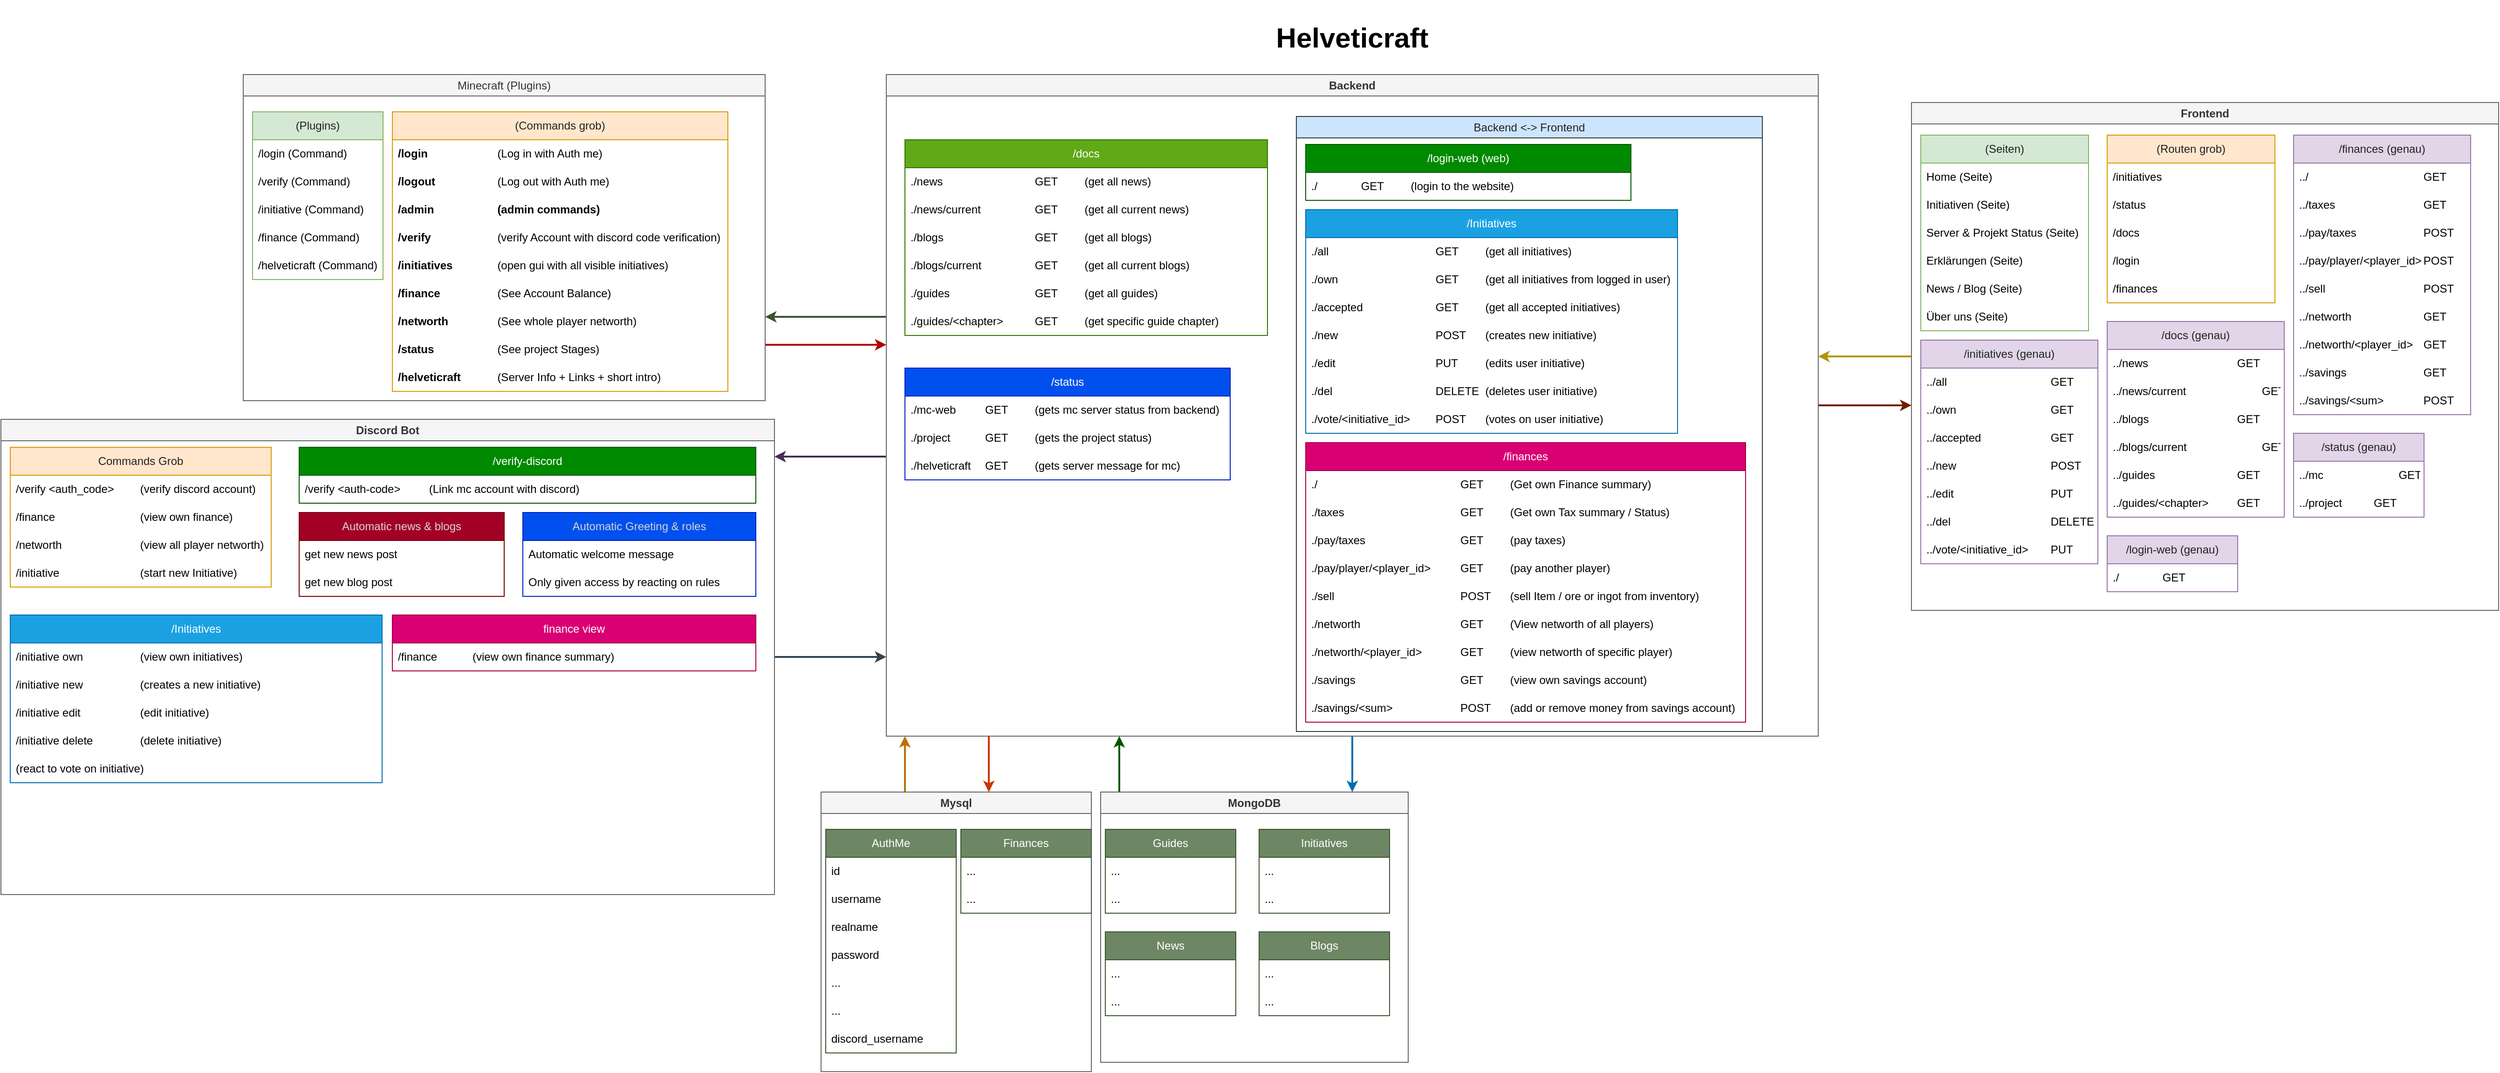 <mxfile version="28.1.2">
  <diagram name="Seite-1" id="xTPQJkK9arimpwA5qgKh">
    <mxGraphModel dx="2430" dy="1111" grid="1" gridSize="10" guides="1" tooltips="1" connect="1" arrows="1" fold="1" page="1" pageScale="1" pageWidth="827" pageHeight="1169" math="0" shadow="0">
      <root>
        <mxCell id="0" />
        <mxCell id="1" parent="0" />
        <mxCell id="8KLLlXvXVdC0soEcry7j-80" style="edgeStyle=orthogonalEdgeStyle;rounded=0;orthogonalLoop=1;jettySize=auto;html=1;fillColor=#e3c800;strokeColor=#B09500;strokeWidth=2;" parent="1" source="8KLLlXvXVdC0soEcry7j-1" target="8KLLlXvXVdC0soEcry7j-77" edge="1">
          <mxGeometry relative="1" as="geometry">
            <Array as="points">
              <mxPoint x="560" y="353" />
              <mxPoint x="560" y="353" />
            </Array>
          </mxGeometry>
        </mxCell>
        <mxCell id="8KLLlXvXVdC0soEcry7j-1" value="Frontend" style="swimlane;whiteSpace=wrap;html=1;fillColor=#f5f5f5;strokeColor=#666666;fontColor=#333333;" parent="1" vertex="1">
          <mxGeometry x="1450" y="110" width="630" height="545" as="geometry" />
        </mxCell>
        <mxCell id="8KLLlXvXVdC0soEcry7j-2" value="&lt;font style=&quot;color: rgb(34, 34, 33);&quot;&gt;(Seiten)&lt;/font&gt;" style="swimlane;fontStyle=0;childLayout=stackLayout;horizontal=1;startSize=30;horizontalStack=0;resizeParent=1;resizeParentMax=0;resizeLast=0;collapsible=1;marginBottom=0;whiteSpace=wrap;html=1;fillColor=#d5e8d4;strokeColor=#82b366;" parent="8KLLlXvXVdC0soEcry7j-1" vertex="1">
          <mxGeometry x="10" y="35" width="180" height="210" as="geometry" />
        </mxCell>
        <mxCell id="8KLLlXvXVdC0soEcry7j-3" value="Home (Seite)" style="text;strokeColor=none;fillColor=none;align=left;verticalAlign=middle;spacingLeft=4;spacingRight=4;overflow=hidden;points=[[0,0.5],[1,0.5]];portConstraint=eastwest;rotatable=0;whiteSpace=wrap;html=1;" parent="8KLLlXvXVdC0soEcry7j-2" vertex="1">
          <mxGeometry y="30" width="180" height="30" as="geometry" />
        </mxCell>
        <mxCell id="8KLLlXvXVdC0soEcry7j-4" value="Initiativen (Seite)" style="text;strokeColor=none;fillColor=none;align=left;verticalAlign=middle;spacingLeft=4;spacingRight=4;overflow=hidden;points=[[0,0.5],[1,0.5]];portConstraint=eastwest;rotatable=0;whiteSpace=wrap;html=1;" parent="8KLLlXvXVdC0soEcry7j-2" vertex="1">
          <mxGeometry y="60" width="180" height="30" as="geometry" />
        </mxCell>
        <mxCell id="8KLLlXvXVdC0soEcry7j-5" value="Server &amp;amp; Projekt Status (Seite)" style="text;strokeColor=none;fillColor=none;align=left;verticalAlign=middle;spacingLeft=4;spacingRight=4;overflow=hidden;points=[[0,0.5],[1,0.5]];portConstraint=eastwest;rotatable=0;whiteSpace=wrap;html=1;" parent="8KLLlXvXVdC0soEcry7j-2" vertex="1">
          <mxGeometry y="90" width="180" height="30" as="geometry" />
        </mxCell>
        <mxCell id="8KLLlXvXVdC0soEcry7j-6" value="Erklärungen (Seite)" style="text;strokeColor=none;fillColor=none;align=left;verticalAlign=middle;spacingLeft=4;spacingRight=4;overflow=hidden;points=[[0,0.5],[1,0.5]];portConstraint=eastwest;rotatable=0;whiteSpace=wrap;html=1;" parent="8KLLlXvXVdC0soEcry7j-2" vertex="1">
          <mxGeometry y="120" width="180" height="30" as="geometry" />
        </mxCell>
        <mxCell id="8KLLlXvXVdC0soEcry7j-7" value="News / Blog (Seite)" style="text;strokeColor=none;fillColor=none;align=left;verticalAlign=middle;spacingLeft=4;spacingRight=4;overflow=hidden;points=[[0,0.5],[1,0.5]];portConstraint=eastwest;rotatable=0;whiteSpace=wrap;html=1;" parent="8KLLlXvXVdC0soEcry7j-2" vertex="1">
          <mxGeometry y="150" width="180" height="30" as="geometry" />
        </mxCell>
        <mxCell id="8KLLlXvXVdC0soEcry7j-8" value="Über uns (Seite)" style="text;strokeColor=none;fillColor=none;align=left;verticalAlign=middle;spacingLeft=4;spacingRight=4;overflow=hidden;points=[[0,0.5],[1,0.5]];portConstraint=eastwest;rotatable=0;whiteSpace=wrap;html=1;" parent="8KLLlXvXVdC0soEcry7j-2" vertex="1">
          <mxGeometry y="180" width="180" height="30" as="geometry" />
        </mxCell>
        <mxCell id="8KLLlXvXVdC0soEcry7j-9" value="&lt;font style=&quot;color: rgb(34, 34, 33);&quot;&gt;(Routen grob)&lt;/font&gt;" style="swimlane;fontStyle=0;childLayout=stackLayout;horizontal=1;startSize=30;horizontalStack=0;resizeParent=1;resizeParentMax=0;resizeLast=0;collapsible=1;marginBottom=0;whiteSpace=wrap;html=1;fillColor=#ffe6cc;strokeColor=#d79b00;" parent="8KLLlXvXVdC0soEcry7j-1" vertex="1">
          <mxGeometry x="210" y="35" width="180" height="180" as="geometry" />
        </mxCell>
        <mxCell id="8KLLlXvXVdC0soEcry7j-10" value="/initiatives" style="text;strokeColor=none;fillColor=none;align=left;verticalAlign=middle;spacingLeft=4;spacingRight=4;overflow=hidden;points=[[0,0.5],[1,0.5]];portConstraint=eastwest;rotatable=0;whiteSpace=wrap;html=1;" parent="8KLLlXvXVdC0soEcry7j-9" vertex="1">
          <mxGeometry y="30" width="180" height="30" as="geometry" />
        </mxCell>
        <mxCell id="8KLLlXvXVdC0soEcry7j-11" value="/status" style="text;strokeColor=none;fillColor=none;align=left;verticalAlign=middle;spacingLeft=4;spacingRight=4;overflow=hidden;points=[[0,0.5],[1,0.5]];portConstraint=eastwest;rotatable=0;whiteSpace=wrap;html=1;" parent="8KLLlXvXVdC0soEcry7j-9" vertex="1">
          <mxGeometry y="60" width="180" height="30" as="geometry" />
        </mxCell>
        <mxCell id="8KLLlXvXVdC0soEcry7j-12" value="/docs" style="text;strokeColor=none;fillColor=none;align=left;verticalAlign=middle;spacingLeft=4;spacingRight=4;overflow=hidden;points=[[0,0.5],[1,0.5]];portConstraint=eastwest;rotatable=0;whiteSpace=wrap;html=1;" parent="8KLLlXvXVdC0soEcry7j-9" vertex="1">
          <mxGeometry y="90" width="180" height="30" as="geometry" />
        </mxCell>
        <mxCell id="8KLLlXvXVdC0soEcry7j-13" value="/login" style="text;strokeColor=none;fillColor=none;align=left;verticalAlign=middle;spacingLeft=4;spacingRight=4;overflow=hidden;points=[[0,0.5],[1,0.5]];portConstraint=eastwest;rotatable=0;whiteSpace=wrap;html=1;" parent="8KLLlXvXVdC0soEcry7j-9" vertex="1">
          <mxGeometry y="120" width="180" height="30" as="geometry" />
        </mxCell>
        <mxCell id="8KLLlXvXVdC0soEcry7j-14" value="/finances" style="text;strokeColor=none;fillColor=none;align=left;verticalAlign=middle;spacingLeft=4;spacingRight=4;overflow=hidden;points=[[0,0.5],[1,0.5]];portConstraint=eastwest;rotatable=0;whiteSpace=wrap;html=1;" parent="8KLLlXvXVdC0soEcry7j-9" vertex="1">
          <mxGeometry y="150" width="180" height="30" as="geometry" />
        </mxCell>
        <mxCell id="8KLLlXvXVdC0soEcry7j-15" value="&lt;font style=&quot;color: rgb(34, 34, 33);&quot;&gt;/initiatives (genau)&lt;/font&gt;" style="swimlane;fontStyle=0;childLayout=stackLayout;horizontal=1;startSize=30;horizontalStack=0;resizeParent=1;resizeParentMax=0;resizeLast=0;collapsible=1;marginBottom=0;whiteSpace=wrap;html=1;fillColor=#e1d5e7;strokeColor=#9673a6;" parent="8KLLlXvXVdC0soEcry7j-1" vertex="1">
          <mxGeometry x="10" y="255" width="190" height="240" as="geometry" />
        </mxCell>
        <mxCell id="8KLLlXvXVdC0soEcry7j-16" value="../all&lt;span style=&quot;white-space: pre;&quot;&gt;&#x9;&lt;/span&gt;&lt;span style=&quot;white-space: pre;&quot;&gt;&#x9;&lt;/span&gt;&lt;span style=&quot;white-space: pre;&quot;&gt;&#x9;&lt;span style=&quot;white-space: pre;&quot;&gt;&#x9;&lt;span style=&quot;white-space: pre;&quot;&gt;&#x9;&lt;/span&gt;&lt;/span&gt;&lt;/span&gt;GET" style="text;strokeColor=none;fillColor=none;align=left;verticalAlign=middle;spacingLeft=4;spacingRight=4;overflow=hidden;points=[[0,0.5],[1,0.5]];portConstraint=eastwest;rotatable=0;whiteSpace=wrap;html=1;" parent="8KLLlXvXVdC0soEcry7j-15" vertex="1">
          <mxGeometry y="30" width="190" height="30" as="geometry" />
        </mxCell>
        <mxCell id="8KLLlXvXVdC0soEcry7j-17" value="../own&lt;span style=&quot;white-space: pre;&quot;&gt;&#x9;&lt;/span&gt;&lt;span style=&quot;white-space: pre;&quot;&gt;&#x9;&lt;span style=&quot;white-space: pre;&quot;&gt;&#x9;&lt;span style=&quot;white-space: pre;&quot;&gt;&#x9;&lt;/span&gt;&lt;/span&gt;&lt;/span&gt;GET" style="text;strokeColor=none;fillColor=none;align=left;verticalAlign=middle;spacingLeft=4;spacingRight=4;overflow=hidden;points=[[0,0.5],[1,0.5]];portConstraint=eastwest;rotatable=0;whiteSpace=wrap;html=1;" parent="8KLLlXvXVdC0soEcry7j-15" vertex="1">
          <mxGeometry y="60" width="190" height="30" as="geometry" />
        </mxCell>
        <mxCell id="8KLLlXvXVdC0soEcry7j-18" value="../accepted&lt;span style=&quot;white-space: pre;&quot;&gt;&#x9;&lt;span style=&quot;white-space: pre;&quot;&gt;&#x9;&lt;span style=&quot;white-space: pre;&quot;&gt;&#x9;&lt;/span&gt;&lt;/span&gt;&lt;/span&gt;GET" style="text;strokeColor=none;fillColor=none;align=left;verticalAlign=middle;spacingLeft=4;spacingRight=4;overflow=hidden;points=[[0,0.5],[1,0.5]];portConstraint=eastwest;rotatable=0;whiteSpace=wrap;html=1;" parent="8KLLlXvXVdC0soEcry7j-15" vertex="1">
          <mxGeometry y="90" width="190" height="30" as="geometry" />
        </mxCell>
        <mxCell id="8KLLlXvXVdC0soEcry7j-19" value="../new&lt;span style=&quot;white-space: pre;&quot;&gt;&#x9;&lt;/span&gt;&lt;span style=&quot;white-space: pre;&quot;&gt;&#x9;&lt;span style=&quot;white-space: pre;&quot;&gt;&#x9;&lt;span style=&quot;white-space: pre;&quot;&gt;&#x9;&lt;/span&gt;&lt;/span&gt;&lt;/span&gt;POST" style="text;strokeColor=none;fillColor=none;align=left;verticalAlign=middle;spacingLeft=4;spacingRight=4;overflow=hidden;points=[[0,0.5],[1,0.5]];portConstraint=eastwest;rotatable=0;whiteSpace=wrap;html=1;" parent="8KLLlXvXVdC0soEcry7j-15" vertex="1">
          <mxGeometry y="120" width="190" height="30" as="geometry" />
        </mxCell>
        <mxCell id="8KLLlXvXVdC0soEcry7j-20" value="../edit&lt;span style=&quot;white-space: pre;&quot;&gt;&#x9;&lt;/span&gt;&lt;span style=&quot;white-space: pre;&quot;&gt;&#x9;&lt;span style=&quot;white-space: pre;&quot;&gt;&#x9;&lt;span style=&quot;white-space: pre;&quot;&gt;&#x9;&lt;/span&gt;&lt;/span&gt;&lt;/span&gt;PUT" style="text;strokeColor=none;fillColor=none;align=left;verticalAlign=middle;spacingLeft=4;spacingRight=4;overflow=hidden;points=[[0,0.5],[1,0.5]];portConstraint=eastwest;rotatable=0;whiteSpace=wrap;html=1;" parent="8KLLlXvXVdC0soEcry7j-15" vertex="1">
          <mxGeometry y="150" width="190" height="30" as="geometry" />
        </mxCell>
        <mxCell id="8KLLlXvXVdC0soEcry7j-21" value="../del&lt;span style=&quot;white-space: pre;&quot;&gt;&#x9;&lt;/span&gt;&lt;span style=&quot;white-space: pre;&quot;&gt;&#x9;&lt;/span&gt;&lt;span style=&quot;white-space: pre;&quot;&gt;&#x9;&lt;span style=&quot;white-space: pre;&quot;&gt;&#x9;&lt;/span&gt;&lt;/span&gt;DELETE" style="text;strokeColor=none;fillColor=none;align=left;verticalAlign=middle;spacingLeft=4;spacingRight=4;overflow=hidden;points=[[0,0.5],[1,0.5]];portConstraint=eastwest;rotatable=0;whiteSpace=wrap;html=1;" parent="8KLLlXvXVdC0soEcry7j-15" vertex="1">
          <mxGeometry y="180" width="190" height="30" as="geometry" />
        </mxCell>
        <mxCell id="8KLLlXvXVdC0soEcry7j-22" value="../vote/&amp;lt;initiative_id&amp;gt;&lt;span style=&quot;white-space: pre;&quot;&gt;&#x9;&lt;/span&gt;PUT" style="text;strokeColor=none;fillColor=none;align=left;verticalAlign=middle;spacingLeft=4;spacingRight=4;overflow=hidden;points=[[0,0.5],[1,0.5]];portConstraint=eastwest;rotatable=0;whiteSpace=wrap;html=1;" parent="8KLLlXvXVdC0soEcry7j-15" vertex="1">
          <mxGeometry y="210" width="190" height="30" as="geometry" />
        </mxCell>
        <mxCell id="8KLLlXvXVdC0soEcry7j-23" value="&lt;font style=&quot;color: rgb(34, 34, 33);&quot;&gt;/status (genau)&lt;/font&gt;" style="swimlane;fontStyle=0;childLayout=stackLayout;horizontal=1;startSize=30;horizontalStack=0;resizeParent=1;resizeParentMax=0;resizeLast=0;collapsible=1;marginBottom=0;whiteSpace=wrap;html=1;fillColor=#e1d5e7;strokeColor=#9673a6;" parent="8KLLlXvXVdC0soEcry7j-1" vertex="1">
          <mxGeometry x="410" y="355" width="140" height="90" as="geometry" />
        </mxCell>
        <mxCell id="8KLLlXvXVdC0soEcry7j-24" value="../mc&lt;span style=&quot;white-space: pre;&quot;&gt;&#x9;&lt;/span&gt;&lt;span style=&quot;white-space: pre;&quot;&gt;&#x9;&lt;/span&gt;&lt;span style=&quot;white-space: pre;&quot;&gt;&#x9;&lt;/span&gt;GET" style="text;strokeColor=none;fillColor=none;align=left;verticalAlign=middle;spacingLeft=4;spacingRight=4;overflow=hidden;points=[[0,0.5],[1,0.5]];portConstraint=eastwest;rotatable=0;whiteSpace=wrap;html=1;" parent="8KLLlXvXVdC0soEcry7j-23" vertex="1">
          <mxGeometry y="30" width="140" height="30" as="geometry" />
        </mxCell>
        <mxCell id="8KLLlXvXVdC0soEcry7j-25" value="../project&lt;span style=&quot;white-space: pre;&quot;&gt;&#x9;&lt;/span&gt;&lt;span style=&quot;white-space: pre;&quot;&gt;&#x9;&lt;/span&gt;GET" style="text;strokeColor=none;fillColor=none;align=left;verticalAlign=middle;spacingLeft=4;spacingRight=4;overflow=hidden;points=[[0,0.5],[1,0.5]];portConstraint=eastwest;rotatable=0;whiteSpace=wrap;html=1;" parent="8KLLlXvXVdC0soEcry7j-23" vertex="1">
          <mxGeometry y="60" width="140" height="30" as="geometry" />
        </mxCell>
        <mxCell id="8KLLlXvXVdC0soEcry7j-26" value="&lt;font style=&quot;color: rgb(34, 34, 33);&quot;&gt;/login-web (genau)&lt;/font&gt;" style="swimlane;fontStyle=0;childLayout=stackLayout;horizontal=1;startSize=30;horizontalStack=0;resizeParent=1;resizeParentMax=0;resizeLast=0;collapsible=1;marginBottom=0;whiteSpace=wrap;html=1;fillColor=#e1d5e7;strokeColor=#9673a6;" parent="8KLLlXvXVdC0soEcry7j-1" vertex="1">
          <mxGeometry x="210" y="465" width="140" height="60" as="geometry" />
        </mxCell>
        <mxCell id="8KLLlXvXVdC0soEcry7j-27" value="./&lt;span style=&quot;white-space: pre;&quot;&gt;&#x9;&lt;/span&gt;&lt;span style=&quot;white-space: pre;&quot;&gt;&#x9;&lt;/span&gt;GET" style="text;strokeColor=none;fillColor=none;align=left;verticalAlign=middle;spacingLeft=4;spacingRight=4;overflow=hidden;points=[[0,0.5],[1,0.5]];portConstraint=eastwest;rotatable=0;whiteSpace=wrap;html=1;" parent="8KLLlXvXVdC0soEcry7j-26" vertex="1">
          <mxGeometry y="30" width="140" height="30" as="geometry" />
        </mxCell>
        <mxCell id="8KLLlXvXVdC0soEcry7j-28" value="&lt;font style=&quot;color: rgb(34, 34, 33);&quot;&gt;/finances (genau)&lt;/font&gt;" style="swimlane;fontStyle=0;childLayout=stackLayout;horizontal=1;startSize=30;horizontalStack=0;resizeParent=1;resizeParentMax=0;resizeLast=0;collapsible=1;marginBottom=0;whiteSpace=wrap;html=1;fillColor=#e1d5e7;strokeColor=#9673a6;" parent="8KLLlXvXVdC0soEcry7j-1" vertex="1">
          <mxGeometry x="410" y="35" width="190" height="300" as="geometry" />
        </mxCell>
        <mxCell id="8KLLlXvXVdC0soEcry7j-29" value="../&lt;span style=&quot;white-space: pre;&quot;&gt;&#x9;&lt;/span&gt;&lt;span style=&quot;white-space: pre;&quot;&gt;&#x9;&lt;/span&gt;&lt;span style=&quot;white-space: pre;&quot;&gt;&#x9;&lt;span style=&quot;white-space: pre;&quot;&gt;&#x9;&lt;/span&gt;&lt;span style=&quot;white-space: pre;&quot;&gt;&#x9;&lt;/span&gt;&lt;/span&gt;GET" style="text;strokeColor=none;fillColor=none;align=left;verticalAlign=middle;spacingLeft=4;spacingRight=4;overflow=hidden;points=[[0,0.5],[1,0.5]];portConstraint=eastwest;rotatable=0;whiteSpace=wrap;html=1;" parent="8KLLlXvXVdC0soEcry7j-28" vertex="1">
          <mxGeometry y="30" width="190" height="30" as="geometry" />
        </mxCell>
        <mxCell id="8KLLlXvXVdC0soEcry7j-30" value="../taxes&lt;span style=&quot;white-space: pre;&quot;&gt;&#x9;&lt;/span&gt;&lt;span style=&quot;white-space: pre;&quot;&gt;&#x9;&lt;span style=&quot;white-space: pre;&quot;&gt;&#x9;&lt;/span&gt;&lt;span style=&quot;white-space: pre;&quot;&gt;&#x9;&lt;/span&gt;&lt;/span&gt;GET" style="text;strokeColor=none;fillColor=none;align=left;verticalAlign=middle;spacingLeft=4;spacingRight=4;overflow=hidden;points=[[0,0.5],[1,0.5]];portConstraint=eastwest;rotatable=0;whiteSpace=wrap;html=1;" parent="8KLLlXvXVdC0soEcry7j-28" vertex="1">
          <mxGeometry y="60" width="190" height="30" as="geometry" />
        </mxCell>
        <mxCell id="8KLLlXvXVdC0soEcry7j-31" value="../pay/taxes&lt;span style=&quot;white-space: pre;&quot;&gt;&#x9;&lt;span style=&quot;white-space: pre;&quot;&gt;&#x9;&lt;/span&gt;&lt;span style=&quot;white-space: pre;&quot;&gt;&#x9;&lt;/span&gt;&lt;/span&gt;POST" style="text;strokeColor=none;fillColor=none;align=left;verticalAlign=middle;spacingLeft=4;spacingRight=4;overflow=hidden;points=[[0,0.5],[1,0.5]];portConstraint=eastwest;rotatable=0;whiteSpace=wrap;html=1;" parent="8KLLlXvXVdC0soEcry7j-28" vertex="1">
          <mxGeometry y="90" width="190" height="30" as="geometry" />
        </mxCell>
        <mxCell id="8KLLlXvXVdC0soEcry7j-32" value="../pay/player/&amp;lt;player_id&amp;gt;&lt;span style=&quot;white-space: pre;&quot;&gt;&#x9;&lt;/span&gt;POST" style="text;strokeColor=none;fillColor=none;align=left;verticalAlign=middle;spacingLeft=4;spacingRight=4;overflow=hidden;points=[[0,0.5],[1,0.5]];portConstraint=eastwest;rotatable=0;whiteSpace=wrap;html=1;" parent="8KLLlXvXVdC0soEcry7j-28" vertex="1">
          <mxGeometry y="120" width="190" height="30" as="geometry" />
        </mxCell>
        <mxCell id="8KLLlXvXVdC0soEcry7j-33" value="../sell&lt;span style=&quot;white-space: pre;&quot;&gt;&#x9;&lt;/span&gt;&lt;span style=&quot;white-space: pre;&quot;&gt;&#x9;&lt;/span&gt;&lt;span style=&quot;white-space: pre;&quot;&gt;&#x9;&lt;/span&gt;&lt;span style=&quot;white-space: pre;&quot;&gt;&#x9;&lt;/span&gt;POST" style="text;strokeColor=none;fillColor=none;align=left;verticalAlign=middle;spacingLeft=4;spacingRight=4;overflow=hidden;points=[[0,0.5],[1,0.5]];portConstraint=eastwest;rotatable=0;whiteSpace=wrap;html=1;" parent="8KLLlXvXVdC0soEcry7j-28" vertex="1">
          <mxGeometry y="150" width="190" height="30" as="geometry" />
        </mxCell>
        <mxCell id="8KLLlXvXVdC0soEcry7j-34" value="../networth&lt;span style=&quot;white-space: pre;&quot;&gt;&#x9;&lt;/span&gt;&lt;span style=&quot;white-space: pre;&quot;&gt;&#x9;&lt;/span&gt;&lt;span style=&quot;white-space: pre;&quot;&gt;&#x9;&lt;/span&gt;GET" style="text;strokeColor=none;fillColor=none;align=left;verticalAlign=middle;spacingLeft=4;spacingRight=4;overflow=hidden;points=[[0,0.5],[1,0.5]];portConstraint=eastwest;rotatable=0;whiteSpace=wrap;html=1;" parent="8KLLlXvXVdC0soEcry7j-28" vertex="1">
          <mxGeometry y="180" width="190" height="30" as="geometry" />
        </mxCell>
        <mxCell id="8KLLlXvXVdC0soEcry7j-35" value="../networth/&amp;lt;player_id&amp;gt;&lt;span style=&quot;white-space: pre;&quot;&gt;&#x9;&lt;/span&gt;GET" style="text;strokeColor=none;fillColor=none;align=left;verticalAlign=middle;spacingLeft=4;spacingRight=4;overflow=hidden;points=[[0,0.5],[1,0.5]];portConstraint=eastwest;rotatable=0;whiteSpace=wrap;html=1;" parent="8KLLlXvXVdC0soEcry7j-28" vertex="1">
          <mxGeometry y="210" width="190" height="30" as="geometry" />
        </mxCell>
        <mxCell id="8KLLlXvXVdC0soEcry7j-36" value="../savings&lt;span style=&quot;white-space: pre;&quot;&gt;&#x9;&lt;/span&gt;&lt;span style=&quot;white-space: pre;&quot;&gt;&#x9;&lt;span style=&quot;white-space: pre;&quot;&gt;&#x9;&lt;/span&gt;&lt;span style=&quot;white-space: pre;&quot;&gt;&#x9;&lt;/span&gt;&lt;/span&gt;GET" style="text;strokeColor=none;fillColor=none;align=left;verticalAlign=middle;spacingLeft=4;spacingRight=4;overflow=hidden;points=[[0,0.5],[1,0.5]];portConstraint=eastwest;rotatable=0;whiteSpace=wrap;html=1;" parent="8KLLlXvXVdC0soEcry7j-28" vertex="1">
          <mxGeometry y="240" width="190" height="30" as="geometry" />
        </mxCell>
        <mxCell id="8KLLlXvXVdC0soEcry7j-37" value="../savings/&amp;lt;sum&amp;gt;&lt;span style=&quot;white-space: pre;&quot;&gt;&#x9;&lt;span style=&quot;white-space: pre;&quot;&gt;&#x9;&lt;/span&gt;P&lt;/span&gt;OST" style="text;strokeColor=none;fillColor=none;align=left;verticalAlign=middle;spacingLeft=4;spacingRight=4;overflow=hidden;points=[[0,0.5],[1,0.5]];portConstraint=eastwest;rotatable=0;whiteSpace=wrap;html=1;" parent="8KLLlXvXVdC0soEcry7j-28" vertex="1">
          <mxGeometry y="270" width="190" height="30" as="geometry" />
        </mxCell>
        <mxCell id="8KLLlXvXVdC0soEcry7j-38" value="&lt;font style=&quot;color: rgb(34, 34, 33);&quot;&gt;/docs (genau)&lt;/font&gt;" style="swimlane;fontStyle=0;childLayout=stackLayout;horizontal=1;startSize=30;horizontalStack=0;resizeParent=1;resizeParentMax=0;resizeLast=0;collapsible=1;marginBottom=0;whiteSpace=wrap;html=1;fillColor=#e1d5e7;strokeColor=#9673a6;" parent="8KLLlXvXVdC0soEcry7j-1" vertex="1">
          <mxGeometry x="210" y="235" width="190" height="210" as="geometry" />
        </mxCell>
        <mxCell id="8KLLlXvXVdC0soEcry7j-39" value="../news&lt;span style=&quot;white-space: pre;&quot;&gt;&#x9;&lt;/span&gt;&lt;span style=&quot;white-space: pre;&quot;&gt;&#x9;&lt;/span&gt;&lt;span style=&quot;white-space: pre;&quot;&gt;&#x9;&lt;/span&gt;&lt;span style=&quot;white-space: pre;&quot;&gt;&#x9;&lt;/span&gt;GET" style="text;strokeColor=none;fillColor=none;align=left;verticalAlign=middle;spacingLeft=4;spacingRight=4;overflow=hidden;points=[[0,0.5],[1,0.5]];portConstraint=eastwest;rotatable=0;whiteSpace=wrap;html=1;" parent="8KLLlXvXVdC0soEcry7j-38" vertex="1">
          <mxGeometry y="30" width="190" height="30" as="geometry" />
        </mxCell>
        <mxCell id="8KLLlXvXVdC0soEcry7j-40" value="../news/current&lt;span style=&quot;white-space: pre;&quot;&gt;&#x9;&lt;span style=&quot;white-space: pre;&quot;&gt;&#x9;&lt;/span&gt;&lt;span style=&quot;white-space: pre;&quot;&gt;&#x9;&lt;/span&gt;&lt;/span&gt;GET" style="text;strokeColor=none;fillColor=none;align=left;verticalAlign=middle;spacingLeft=4;spacingRight=4;overflow=hidden;points=[[0,0.5],[1,0.5]];portConstraint=eastwest;rotatable=0;whiteSpace=wrap;html=1;" parent="8KLLlXvXVdC0soEcry7j-38" vertex="1">
          <mxGeometry y="60" width="190" height="30" as="geometry" />
        </mxCell>
        <mxCell id="8KLLlXvXVdC0soEcry7j-41" value="../blogs&lt;span style=&quot;white-space: pre;&quot;&gt;&#x9;&lt;span style=&quot;white-space: pre;&quot;&gt;&#x9;&lt;/span&gt;&lt;span style=&quot;white-space: pre;&quot;&gt;&#x9;&lt;span style=&quot;white-space: pre;&quot;&gt;&#x9;&lt;/span&gt;&lt;/span&gt;&lt;/span&gt;GET" style="text;strokeColor=none;fillColor=none;align=left;verticalAlign=middle;spacingLeft=4;spacingRight=4;overflow=hidden;points=[[0,0.5],[1,0.5]];portConstraint=eastwest;rotatable=0;whiteSpace=wrap;html=1;" parent="8KLLlXvXVdC0soEcry7j-38" vertex="1">
          <mxGeometry y="90" width="190" height="30" as="geometry" />
        </mxCell>
        <mxCell id="8KLLlXvXVdC0soEcry7j-42" value="../blogs/current&lt;span style=&quot;white-space: pre;&quot;&gt;&#x9;&lt;span style=&quot;white-space: pre;&quot;&gt;&#x9;&lt;/span&gt;&lt;span style=&quot;white-space: pre;&quot;&gt;&#x9;&lt;/span&gt;&lt;/span&gt;GET" style="text;strokeColor=none;fillColor=none;align=left;verticalAlign=middle;spacingLeft=4;spacingRight=4;overflow=hidden;points=[[0,0.5],[1,0.5]];portConstraint=eastwest;rotatable=0;whiteSpace=wrap;html=1;" parent="8KLLlXvXVdC0soEcry7j-38" vertex="1">
          <mxGeometry y="120" width="190" height="30" as="geometry" />
        </mxCell>
        <mxCell id="8KLLlXvXVdC0soEcry7j-43" value="../guides&lt;span style=&quot;white-space: pre;&quot;&gt;&#x9;&lt;/span&gt;&lt;span style=&quot;white-space: pre;&quot;&gt;&#x9;&lt;span style=&quot;white-space: pre;&quot;&gt;&#x9;&lt;/span&gt;&lt;span style=&quot;white-space: pre;&quot;&gt;&#x9;&lt;/span&gt;&lt;/span&gt;GET" style="text;strokeColor=none;fillColor=none;align=left;verticalAlign=middle;spacingLeft=4;spacingRight=4;overflow=hidden;points=[[0,0.5],[1,0.5]];portConstraint=eastwest;rotatable=0;whiteSpace=wrap;html=1;" parent="8KLLlXvXVdC0soEcry7j-38" vertex="1">
          <mxGeometry y="150" width="190" height="30" as="geometry" />
        </mxCell>
        <mxCell id="8KLLlXvXVdC0soEcry7j-44" value="../guides/&amp;lt;chapter&amp;gt;&lt;span style=&quot;white-space: pre;&quot;&gt;&#x9;&lt;span style=&quot;white-space: pre;&quot;&gt;&#x9;&lt;/span&gt;&lt;/span&gt;GET" style="text;strokeColor=none;fillColor=none;align=left;verticalAlign=middle;spacingLeft=4;spacingRight=4;overflow=hidden;points=[[0,0.5],[1,0.5]];portConstraint=eastwest;rotatable=0;whiteSpace=wrap;html=1;" parent="8KLLlXvXVdC0soEcry7j-38" vertex="1">
          <mxGeometry y="180" width="190" height="30" as="geometry" />
        </mxCell>
        <mxCell id="8KLLlXvXVdC0soEcry7j-45" value="&lt;font style=&quot;font-size: 30px;&quot;&gt;&lt;b style=&quot;&quot;&gt;Helveticraft&lt;/b&gt;&lt;/font&gt;" style="text;html=1;align=center;verticalAlign=middle;whiteSpace=wrap;rounded=0;" parent="1" vertex="1">
          <mxGeometry x="770" width="160" height="80" as="geometry" />
        </mxCell>
        <mxCell id="8KLLlXvXVdC0soEcry7j-78" style="edgeStyle=orthogonalEdgeStyle;rounded=0;orthogonalLoop=1;jettySize=auto;html=1;endArrow=classic;endFill=1;fillColor=#e51400;strokeColor=#B20000;strokeWidth=2;" parent="1" source="8KLLlXvXVdC0soEcry7j-62" target="8KLLlXvXVdC0soEcry7j-77" edge="1">
          <mxGeometry relative="1" as="geometry">
            <Array as="points">
              <mxPoint x="270" y="370" />
              <mxPoint x="270" y="370" />
            </Array>
          </mxGeometry>
        </mxCell>
        <mxCell id="8KLLlXvXVdC0soEcry7j-62" value="&lt;span style=&quot;font-weight: normal;&quot;&gt;Minecraft (Plugins)&lt;/span&gt;" style="swimlane;whiteSpace=wrap;html=1;fillColor=#f5f5f5;fontColor=#333333;strokeColor=#666666;" parent="1" vertex="1">
          <mxGeometry x="-340" y="80" width="560" height="350" as="geometry" />
        </mxCell>
        <mxCell id="8KLLlXvXVdC0soEcry7j-50" value="&lt;font style=&quot;color: rgb(34, 34, 33);&quot;&gt;(Plugins)&lt;/font&gt;" style="swimlane;fontStyle=0;childLayout=stackLayout;horizontal=1;startSize=30;horizontalStack=0;resizeParent=1;resizeParentMax=0;resizeLast=0;collapsible=1;marginBottom=0;whiteSpace=wrap;html=1;fillColor=#d5e8d4;strokeColor=#82b366;" parent="8KLLlXvXVdC0soEcry7j-62" vertex="1">
          <mxGeometry x="10" y="40" width="140" height="180" as="geometry" />
        </mxCell>
        <mxCell id="8KLLlXvXVdC0soEcry7j-70" value="/login (Command)" style="text;strokeColor=none;fillColor=none;align=left;verticalAlign=middle;spacingLeft=4;spacingRight=4;overflow=hidden;points=[[0,0.5],[1,0.5]];portConstraint=eastwest;rotatable=0;whiteSpace=wrap;html=1;" parent="8KLLlXvXVdC0soEcry7j-50" vertex="1">
          <mxGeometry y="30" width="140" height="30" as="geometry" />
        </mxCell>
        <mxCell id="8KLLlXvXVdC0soEcry7j-51" value="/verify (Command)" style="text;strokeColor=none;fillColor=none;align=left;verticalAlign=middle;spacingLeft=4;spacingRight=4;overflow=hidden;points=[[0,0.5],[1,0.5]];portConstraint=eastwest;rotatable=0;whiteSpace=wrap;html=1;" parent="8KLLlXvXVdC0soEcry7j-50" vertex="1">
          <mxGeometry y="60" width="140" height="30" as="geometry" />
        </mxCell>
        <mxCell id="8KLLlXvXVdC0soEcry7j-63" value="/initiative (Command)" style="text;strokeColor=none;fillColor=none;align=left;verticalAlign=middle;spacingLeft=4;spacingRight=4;overflow=hidden;points=[[0,0.5],[1,0.5]];portConstraint=eastwest;rotatable=0;whiteSpace=wrap;html=1;" parent="8KLLlXvXVdC0soEcry7j-50" vertex="1">
          <mxGeometry y="90" width="140" height="30" as="geometry" />
        </mxCell>
        <mxCell id="8KLLlXvXVdC0soEcry7j-52" value="/finance (Command)" style="text;strokeColor=none;fillColor=none;align=left;verticalAlign=middle;spacingLeft=4;spacingRight=4;overflow=hidden;points=[[0,0.5],[1,0.5]];portConstraint=eastwest;rotatable=0;whiteSpace=wrap;html=1;" parent="8KLLlXvXVdC0soEcry7j-50" vertex="1">
          <mxGeometry y="120" width="140" height="30" as="geometry" />
        </mxCell>
        <mxCell id="8KLLlXvXVdC0soEcry7j-53" value="/helveticraft (Command)" style="text;strokeColor=none;fillColor=none;align=left;verticalAlign=middle;spacingLeft=4;spacingRight=4;overflow=hidden;points=[[0,0.5],[1,0.5]];portConstraint=eastwest;rotatable=0;whiteSpace=wrap;html=1;" parent="8KLLlXvXVdC0soEcry7j-50" vertex="1">
          <mxGeometry y="150" width="140" height="30" as="geometry" />
        </mxCell>
        <mxCell id="8KLLlXvXVdC0soEcry7j-64" value="&lt;font style=&quot;color: rgb(34, 34, 33);&quot;&gt;(Commands grob)&lt;/font&gt;" style="swimlane;fontStyle=0;childLayout=stackLayout;horizontal=1;startSize=30;horizontalStack=0;resizeParent=1;resizeParentMax=0;resizeLast=0;collapsible=1;marginBottom=0;whiteSpace=wrap;html=1;fillColor=#ffe6cc;strokeColor=#d79b00;" parent="8KLLlXvXVdC0soEcry7j-62" vertex="1">
          <mxGeometry x="160" y="40" width="360" height="300" as="geometry" />
        </mxCell>
        <mxCell id="8KLLlXvXVdC0soEcry7j-68" value="&lt;b&gt;/login&lt;/b&gt;&lt;span style=&quot;white-space: pre;&quot;&gt;&#x9;&lt;/span&gt;&lt;span style=&quot;white-space: pre;&quot;&gt;&#x9;&lt;/span&gt;&lt;span style=&quot;white-space: pre;&quot;&gt;&#x9;&lt;/span&gt;(Log in with Auth me)" style="text;strokeColor=none;fillColor=none;align=left;verticalAlign=middle;spacingLeft=4;spacingRight=4;overflow=hidden;points=[[0,0.5],[1,0.5]];portConstraint=eastwest;rotatable=0;whiteSpace=wrap;html=1;" parent="8KLLlXvXVdC0soEcry7j-64" vertex="1">
          <mxGeometry y="30" width="360" height="30" as="geometry" />
        </mxCell>
        <mxCell id="8KLLlXvXVdC0soEcry7j-72" value="&lt;b&gt;/logout&lt;/b&gt;&lt;span style=&quot;white-space: pre;&quot;&gt;&#x9;&lt;/span&gt;&lt;span style=&quot;white-space: pre;&quot;&gt;&#x9;&lt;/span&gt;&lt;span style=&quot;white-space: pre;&quot;&gt;&#x9;&lt;/span&gt;(Log out with Auth me)" style="text;strokeColor=none;fillColor=none;align=left;verticalAlign=middle;spacingLeft=4;spacingRight=4;overflow=hidden;points=[[0,0.5],[1,0.5]];portConstraint=eastwest;rotatable=0;whiteSpace=wrap;html=1;" parent="8KLLlXvXVdC0soEcry7j-64" vertex="1">
          <mxGeometry y="60" width="360" height="30" as="geometry" />
        </mxCell>
        <mxCell id="OEGZue-UGZdNIP4wzgMX-120" value="&lt;b&gt;/admin&lt;span style=&quot;white-space: pre;&quot;&gt;&#x9;&lt;/span&gt;&lt;span style=&quot;white-space: pre;&quot;&gt;&#x9;&lt;/span&gt;&lt;span style=&quot;white-space: pre;&quot;&gt;&#x9;&lt;/span&gt;(admin commands)&lt;/b&gt;" style="text;strokeColor=none;fillColor=none;align=left;verticalAlign=middle;spacingLeft=4;spacingRight=4;overflow=hidden;points=[[0,0.5],[1,0.5]];portConstraint=eastwest;rotatable=0;whiteSpace=wrap;html=1;" vertex="1" parent="8KLLlXvXVdC0soEcry7j-64">
          <mxGeometry y="90" width="360" height="30" as="geometry" />
        </mxCell>
        <mxCell id="8KLLlXvXVdC0soEcry7j-71" value="&lt;b&gt;/verify&lt;/b&gt;&lt;span style=&quot;white-space: pre;&quot;&gt;&#x9;&lt;/span&gt;&lt;span style=&quot;white-space: pre;&quot;&gt;&#x9;&lt;/span&gt;&lt;span style=&quot;white-space: pre;&quot;&gt;&#x9;&lt;/span&gt;(verify Account with discord code verification)" style="text;strokeColor=none;fillColor=none;align=left;verticalAlign=middle;spacingLeft=4;spacingRight=4;overflow=hidden;points=[[0,0.5],[1,0.5]];portConstraint=eastwest;rotatable=0;whiteSpace=wrap;html=1;" parent="8KLLlXvXVdC0soEcry7j-64" vertex="1">
          <mxGeometry y="120" width="360" height="30" as="geometry" />
        </mxCell>
        <mxCell id="8KLLlXvXVdC0soEcry7j-65" value="&lt;b&gt;/initiatives&lt;/b&gt;&lt;span style=&quot;white-space: pre;&quot;&gt;&#x9;&lt;/span&gt;&lt;span style=&quot;white-space: pre;&quot;&gt;&#x9;&lt;/span&gt;(open gui with all visible initiatives)" style="text;strokeColor=none;fillColor=none;align=left;verticalAlign=middle;spacingLeft=4;spacingRight=4;overflow=hidden;points=[[0,0.5],[1,0.5]];portConstraint=eastwest;rotatable=0;whiteSpace=wrap;html=1;" parent="8KLLlXvXVdC0soEcry7j-64" vertex="1">
          <mxGeometry y="150" width="360" height="30" as="geometry" />
        </mxCell>
        <mxCell id="8KLLlXvXVdC0soEcry7j-73" value="&lt;b&gt;/finance&lt;/b&gt;&lt;span style=&quot;white-space: pre;&quot;&gt;&#x9;&lt;/span&gt;&lt;span style=&quot;white-space: pre;&quot;&gt;&#x9;&lt;/span&gt;&lt;span style=&quot;white-space: pre;&quot;&gt;&#x9;&lt;/span&gt;(See Account Balance)" style="text;strokeColor=none;fillColor=none;align=left;verticalAlign=middle;spacingLeft=4;spacingRight=4;overflow=hidden;points=[[0,0.5],[1,0.5]];portConstraint=eastwest;rotatable=0;whiteSpace=wrap;html=1;" parent="8KLLlXvXVdC0soEcry7j-64" vertex="1">
          <mxGeometry y="180" width="360" height="30" as="geometry" />
        </mxCell>
        <mxCell id="8KLLlXvXVdC0soEcry7j-74" value="&lt;b&gt;/networth&lt;/b&gt;&lt;span style=&quot;white-space: pre;&quot;&gt;&#x9;&lt;/span&gt;&lt;span style=&quot;white-space: pre;&quot;&gt;&#x9;&lt;/span&gt;(See whole player networth)" style="text;strokeColor=none;fillColor=none;align=left;verticalAlign=middle;spacingLeft=4;spacingRight=4;overflow=hidden;points=[[0,0.5],[1,0.5]];portConstraint=eastwest;rotatable=0;whiteSpace=wrap;html=1;" parent="8KLLlXvXVdC0soEcry7j-64" vertex="1">
          <mxGeometry y="210" width="360" height="30" as="geometry" />
        </mxCell>
        <mxCell id="8KLLlXvXVdC0soEcry7j-66" value="&lt;b&gt;/status&lt;/b&gt;&lt;span style=&quot;white-space: pre;&quot;&gt;&#x9;&lt;/span&gt;&lt;span style=&quot;white-space: pre;&quot;&gt;&#x9;&lt;/span&gt;&lt;span style=&quot;white-space: pre;&quot;&gt;&#x9;&lt;/span&gt;(See project Stages)" style="text;strokeColor=none;fillColor=none;align=left;verticalAlign=middle;spacingLeft=4;spacingRight=4;overflow=hidden;points=[[0,0.5],[1,0.5]];portConstraint=eastwest;rotatable=0;whiteSpace=wrap;html=1;" parent="8KLLlXvXVdC0soEcry7j-64" vertex="1">
          <mxGeometry y="240" width="360" height="30" as="geometry" />
        </mxCell>
        <mxCell id="8KLLlXvXVdC0soEcry7j-69" value="&lt;b&gt;/helveticraft&lt;/b&gt;&lt;span style=&quot;white-space: pre;&quot;&gt;&#x9;&lt;/span&gt;&lt;span style=&quot;white-space: pre;&quot;&gt;&#x9;&lt;/span&gt;(Server Info + Links + short intro)" style="text;strokeColor=none;fillColor=none;align=left;verticalAlign=middle;spacingLeft=4;spacingRight=4;overflow=hidden;points=[[0,0.5],[1,0.5]];portConstraint=eastwest;rotatable=0;whiteSpace=wrap;html=1;" parent="8KLLlXvXVdC0soEcry7j-64" vertex="1">
          <mxGeometry y="270" width="360" height="30" as="geometry" />
        </mxCell>
        <mxCell id="8KLLlXvXVdC0soEcry7j-79" style="edgeStyle=orthogonalEdgeStyle;rounded=0;orthogonalLoop=1;jettySize=auto;html=1;fillColor=#647687;strokeColor=#314354;strokeWidth=2;" parent="1" source="8KLLlXvXVdC0soEcry7j-75" target="8KLLlXvXVdC0soEcry7j-77" edge="1">
          <mxGeometry relative="1" as="geometry">
            <Array as="points">
              <mxPoint x="220" y="530" />
              <mxPoint x="220" y="530" />
            </Array>
          </mxGeometry>
        </mxCell>
        <mxCell id="8KLLlXvXVdC0soEcry7j-75" value="Discord Bot" style="swimlane;whiteSpace=wrap;html=1;fillColor=#f5f5f5;fontColor=#333333;strokeColor=#666666;" parent="1" vertex="1">
          <mxGeometry x="-600" y="450" width="830" height="510" as="geometry" />
        </mxCell>
        <mxCell id="8KLLlXvXVdC0soEcry7j-54" value="&lt;font style=&quot;color: rgb(34, 34, 33);&quot;&gt;Commands Grob&lt;/font&gt;" style="swimlane;fontStyle=0;childLayout=stackLayout;horizontal=1;startSize=30;horizontalStack=0;resizeParent=1;resizeParentMax=0;resizeLast=0;collapsible=1;marginBottom=0;whiteSpace=wrap;html=1;fillColor=#ffe6cc;strokeColor=#d79b00;" parent="8KLLlXvXVdC0soEcry7j-75" vertex="1">
          <mxGeometry x="10" y="30" width="280" height="150" as="geometry" />
        </mxCell>
        <mxCell id="8KLLlXvXVdC0soEcry7j-55" value="/verify &amp;lt;auth_code&amp;gt; &lt;span style=&quot;white-space: pre;&quot;&gt;&#x9;&lt;/span&gt;(verify discord account)" style="text;strokeColor=none;fillColor=none;align=left;verticalAlign=middle;spacingLeft=4;spacingRight=4;overflow=hidden;points=[[0,0.5],[1,0.5]];portConstraint=eastwest;rotatable=0;whiteSpace=wrap;html=1;" parent="8KLLlXvXVdC0soEcry7j-54" vertex="1">
          <mxGeometry y="30" width="280" height="30" as="geometry" />
        </mxCell>
        <mxCell id="8KLLlXvXVdC0soEcry7j-56" value="/finance &lt;span style=&quot;white-space: pre;&quot;&gt;&#x9;&lt;/span&gt;&lt;span style=&quot;white-space: pre;&quot;&gt;&#x9;&lt;/span&gt;&lt;span style=&quot;white-space: pre;&quot;&gt;&#x9;&lt;/span&gt;&lt;span style=&quot;white-space: pre;&quot;&gt;&#x9;&lt;/span&gt;(view own finance)" style="text;strokeColor=none;fillColor=none;align=left;verticalAlign=middle;spacingLeft=4;spacingRight=4;overflow=hidden;points=[[0,0.5],[1,0.5]];portConstraint=eastwest;rotatable=0;whiteSpace=wrap;html=1;" parent="8KLLlXvXVdC0soEcry7j-54" vertex="1">
          <mxGeometry y="60" width="280" height="30" as="geometry" />
        </mxCell>
        <mxCell id="8KLLlXvXVdC0soEcry7j-57" value="/networth &lt;span style=&quot;white-space: pre;&quot;&gt;&#x9;&lt;/span&gt;&lt;span style=&quot;white-space: pre;&quot;&gt;&#x9;&lt;/span&gt;&lt;span style=&quot;white-space: pre;&quot;&gt;&#x9;&lt;/span&gt;(view all player networth)" style="text;strokeColor=none;fillColor=none;align=left;verticalAlign=middle;spacingLeft=4;spacingRight=4;overflow=hidden;points=[[0,0.5],[1,0.5]];portConstraint=eastwest;rotatable=0;whiteSpace=wrap;html=1;" parent="8KLLlXvXVdC0soEcry7j-54" vertex="1">
          <mxGeometry y="90" width="280" height="30" as="geometry" />
        </mxCell>
        <mxCell id="OEGZue-UGZdNIP4wzgMX-16" value="/initiative &lt;span style=&quot;white-space: pre;&quot;&gt;&#x9;&lt;/span&gt;&lt;span style=&quot;white-space: pre;&quot;&gt;&#x9;&lt;/span&gt;&lt;span style=&quot;white-space: pre;&quot;&gt;&#x9;&lt;/span&gt;&lt;span style=&quot;white-space: pre;&quot;&gt;&#x9;&lt;/span&gt;(start new Initiative)" style="text;strokeColor=none;fillColor=none;align=left;verticalAlign=middle;spacingLeft=4;spacingRight=4;overflow=hidden;points=[[0,0.5],[1,0.5]];portConstraint=eastwest;rotatable=0;whiteSpace=wrap;html=1;" vertex="1" parent="8KLLlXvXVdC0soEcry7j-54">
          <mxGeometry y="120" width="280" height="30" as="geometry" />
        </mxCell>
        <mxCell id="OEGZue-UGZdNIP4wzgMX-68" value="/Initiatives" style="swimlane;fontStyle=0;childLayout=stackLayout;horizontal=1;startSize=30;horizontalStack=0;resizeParent=1;resizeParentMax=0;resizeLast=0;collapsible=1;marginBottom=0;whiteSpace=wrap;html=1;fillColor=#1ba1e2;fontColor=#ffffff;strokeColor=#006EAF;" vertex="1" parent="8KLLlXvXVdC0soEcry7j-75">
          <mxGeometry x="10" y="210" width="399" height="180" as="geometry" />
        </mxCell>
        <mxCell id="OEGZue-UGZdNIP4wzgMX-70" value="/initiative own&lt;span style=&quot;white-space: pre;&quot;&gt;&#x9;&lt;/span&gt;&lt;span style=&quot;white-space: pre;&quot;&gt;&#x9;&lt;/span&gt;&lt;span style=&quot;white-space: pre;&quot;&gt;&#x9;&lt;/span&gt;(view own initiatives)" style="text;strokeColor=none;fillColor=none;align=left;verticalAlign=middle;spacingLeft=4;spacingRight=4;overflow=hidden;points=[[0,0.5],[1,0.5]];portConstraint=eastwest;rotatable=0;whiteSpace=wrap;html=1;" vertex="1" parent="OEGZue-UGZdNIP4wzgMX-68">
          <mxGeometry y="30" width="399" height="30" as="geometry" />
        </mxCell>
        <mxCell id="OEGZue-UGZdNIP4wzgMX-72" value="/initiative new&lt;span style=&quot;white-space: pre;&quot;&gt;&#x9;&lt;/span&gt;&lt;span style=&quot;white-space: pre;&quot;&gt;&#x9;&lt;/span&gt;&lt;span style=&quot;white-space: pre;&quot;&gt;&#x9;&lt;/span&gt;(creates a new initiative)" style="text;strokeColor=none;fillColor=none;align=left;verticalAlign=middle;spacingLeft=4;spacingRight=4;overflow=hidden;points=[[0,0.5],[1,0.5]];portConstraint=eastwest;rotatable=0;whiteSpace=wrap;html=1;" vertex="1" parent="OEGZue-UGZdNIP4wzgMX-68">
          <mxGeometry y="60" width="399" height="30" as="geometry" />
        </mxCell>
        <mxCell id="OEGZue-UGZdNIP4wzgMX-73" value="/initiative edit&lt;span style=&quot;white-space: pre;&quot;&gt;&#x9;&lt;/span&gt;&lt;span style=&quot;white-space: pre;&quot;&gt;&#x9;&lt;/span&gt;&lt;span style=&quot;white-space: pre;&quot;&gt;&#x9;&lt;/span&gt;(edit initiative)" style="text;strokeColor=none;fillColor=none;align=left;verticalAlign=middle;spacingLeft=4;spacingRight=4;overflow=hidden;points=[[0,0.5],[1,0.5]];portConstraint=eastwest;rotatable=0;whiteSpace=wrap;html=1;" vertex="1" parent="OEGZue-UGZdNIP4wzgMX-68">
          <mxGeometry y="90" width="399" height="30" as="geometry" />
        </mxCell>
        <mxCell id="OEGZue-UGZdNIP4wzgMX-74" value="/initiative delete&lt;span style=&quot;white-space: pre;&quot;&gt;&#x9;&lt;/span&gt;&lt;span style=&quot;white-space: pre;&quot;&gt;&#x9;&lt;/span&gt;(delete initiative)" style="text;strokeColor=none;fillColor=none;align=left;verticalAlign=middle;spacingLeft=4;spacingRight=4;overflow=hidden;points=[[0,0.5],[1,0.5]];portConstraint=eastwest;rotatable=0;whiteSpace=wrap;html=1;" vertex="1" parent="OEGZue-UGZdNIP4wzgMX-68">
          <mxGeometry y="120" width="399" height="30" as="geometry" />
        </mxCell>
        <mxCell id="OEGZue-UGZdNIP4wzgMX-75" value="(react to vote on initiative)" style="text;strokeColor=none;fillColor=none;align=left;verticalAlign=middle;spacingLeft=4;spacingRight=4;overflow=hidden;points=[[0,0.5],[1,0.5]];portConstraint=eastwest;rotatable=0;whiteSpace=wrap;html=1;" vertex="1" parent="OEGZue-UGZdNIP4wzgMX-68">
          <mxGeometry y="150" width="399" height="30" as="geometry" />
        </mxCell>
        <mxCell id="OEGZue-UGZdNIP4wzgMX-76" value="/verify-discord" style="swimlane;fontStyle=0;childLayout=stackLayout;horizontal=1;startSize=30;horizontalStack=0;resizeParent=1;resizeParentMax=0;resizeLast=0;collapsible=1;marginBottom=0;whiteSpace=wrap;html=1;fillColor=#008a00;strokeColor=#005700;fontColor=#ffffff;" vertex="1" parent="8KLLlXvXVdC0soEcry7j-75">
          <mxGeometry x="320" y="30" width="490" height="60" as="geometry" />
        </mxCell>
        <mxCell id="OEGZue-UGZdNIP4wzgMX-77" value="/verify &amp;lt;auth-code&amp;gt;&lt;span style=&quot;white-space: pre;&quot;&gt;&#x9;&lt;/span&gt;&lt;span style=&quot;white-space: pre;&quot;&gt;&#x9;&lt;/span&gt;(Link mc account with discord)" style="text;strokeColor=none;fillColor=none;align=left;verticalAlign=middle;spacingLeft=4;spacingRight=4;overflow=hidden;points=[[0,0.5],[1,0.5]];portConstraint=eastwest;rotatable=0;whiteSpace=wrap;html=1;" vertex="1" parent="OEGZue-UGZdNIP4wzgMX-76">
          <mxGeometry y="30" width="490" height="30" as="geometry" />
        </mxCell>
        <mxCell id="OEGZue-UGZdNIP4wzgMX-82" value="&lt;font style=&quot;color: rgb(213, 213, 213);&quot;&gt;Automatic news &amp;amp; blogs&lt;/font&gt;" style="swimlane;fontStyle=0;childLayout=stackLayout;horizontal=1;startSize=30;horizontalStack=0;resizeParent=1;resizeParentMax=0;resizeLast=0;collapsible=1;marginBottom=0;whiteSpace=wrap;html=1;fillColor=#a20025;strokeColor=#6F0000;fontColor=#ffffff;" vertex="1" parent="8KLLlXvXVdC0soEcry7j-75">
          <mxGeometry x="320" y="100" width="220" height="90" as="geometry" />
        </mxCell>
        <mxCell id="OEGZue-UGZdNIP4wzgMX-83" value="get new news post" style="text;strokeColor=none;fillColor=none;align=left;verticalAlign=middle;spacingLeft=4;spacingRight=4;overflow=hidden;points=[[0,0.5],[1,0.5]];portConstraint=eastwest;rotatable=0;whiteSpace=wrap;html=1;" vertex="1" parent="OEGZue-UGZdNIP4wzgMX-82">
          <mxGeometry y="30" width="220" height="30" as="geometry" />
        </mxCell>
        <mxCell id="OEGZue-UGZdNIP4wzgMX-84" value="get new blog post" style="text;strokeColor=none;fillColor=none;align=left;verticalAlign=middle;spacingLeft=4;spacingRight=4;overflow=hidden;points=[[0,0.5],[1,0.5]];portConstraint=eastwest;rotatable=0;whiteSpace=wrap;html=1;" vertex="1" parent="OEGZue-UGZdNIP4wzgMX-82">
          <mxGeometry y="60" width="220" height="30" as="geometry" />
        </mxCell>
        <mxCell id="OEGZue-UGZdNIP4wzgMX-85" value="&lt;font style=&quot;color: rgb(213, 213, 213);&quot;&gt;Automatic Greeting &amp;amp; roles&lt;/font&gt;" style="swimlane;fontStyle=0;childLayout=stackLayout;horizontal=1;startSize=30;horizontalStack=0;resizeParent=1;resizeParentMax=0;resizeLast=0;collapsible=1;marginBottom=0;whiteSpace=wrap;html=1;fillColor=#0050ef;strokeColor=#001DBC;fontColor=#ffffff;" vertex="1" parent="8KLLlXvXVdC0soEcry7j-75">
          <mxGeometry x="560" y="100" width="250" height="90" as="geometry" />
        </mxCell>
        <mxCell id="OEGZue-UGZdNIP4wzgMX-86" value="Automatic welcome message" style="text;strokeColor=none;fillColor=none;align=left;verticalAlign=middle;spacingLeft=4;spacingRight=4;overflow=hidden;points=[[0,0.5],[1,0.5]];portConstraint=eastwest;rotatable=0;whiteSpace=wrap;html=1;" vertex="1" parent="OEGZue-UGZdNIP4wzgMX-85">
          <mxGeometry y="30" width="250" height="30" as="geometry" />
        </mxCell>
        <mxCell id="OEGZue-UGZdNIP4wzgMX-87" value="Only given access by reacting on rules" style="text;strokeColor=none;fillColor=none;align=left;verticalAlign=middle;spacingLeft=4;spacingRight=4;overflow=hidden;points=[[0,0.5],[1,0.5]];portConstraint=eastwest;rotatable=0;whiteSpace=wrap;html=1;" vertex="1" parent="OEGZue-UGZdNIP4wzgMX-85">
          <mxGeometry y="60" width="250" height="30" as="geometry" />
        </mxCell>
        <mxCell id="OEGZue-UGZdNIP4wzgMX-88" value="finance view" style="swimlane;fontStyle=0;childLayout=stackLayout;horizontal=1;startSize=30;horizontalStack=0;resizeParent=1;resizeParentMax=0;resizeLast=0;collapsible=1;marginBottom=0;whiteSpace=wrap;html=1;fillColor=#d80073;strokeColor=#A50040;fontColor=#ffffff;" vertex="1" parent="8KLLlXvXVdC0soEcry7j-75">
          <mxGeometry x="420" y="210" width="390" height="60" as="geometry" />
        </mxCell>
        <mxCell id="OEGZue-UGZdNIP4wzgMX-89" value="/finance&lt;span style=&quot;white-space: pre;&quot;&gt;&#x9;&lt;/span&gt;&lt;span style=&quot;white-space: pre;&quot;&gt;&#x9;&lt;/span&gt;(view own finance summary)" style="text;strokeColor=none;fillColor=none;align=left;verticalAlign=middle;spacingLeft=4;spacingRight=4;overflow=hidden;points=[[0,0.5],[1,0.5]];portConstraint=eastwest;rotatable=0;whiteSpace=wrap;html=1;" vertex="1" parent="OEGZue-UGZdNIP4wzgMX-88">
          <mxGeometry y="30" width="390" height="30" as="geometry" />
        </mxCell>
        <mxCell id="8KLLlXvXVdC0soEcry7j-86" style="edgeStyle=orthogonalEdgeStyle;rounded=0;orthogonalLoop=1;jettySize=auto;html=1;fillColor=#fa6800;strokeColor=#C73500;strokeWidth=2;" parent="1" target="8KLLlXvXVdC0soEcry7j-85" edge="1">
          <mxGeometry relative="1" as="geometry">
            <mxPoint x="460" y="790" as="sourcePoint" />
            <Array as="points">
              <mxPoint x="460" y="800" />
              <mxPoint x="460" y="800" />
            </Array>
          </mxGeometry>
        </mxCell>
        <mxCell id="OEGZue-UGZdNIP4wzgMX-2" style="edgeStyle=orthogonalEdgeStyle;rounded=0;orthogonalLoop=1;jettySize=auto;html=1;fillColor=#a0522d;strokeColor=#6D1F00;strokeWidth=2;" edge="1" parent="1" source="8KLLlXvXVdC0soEcry7j-77" target="8KLLlXvXVdC0soEcry7j-1">
          <mxGeometry relative="1" as="geometry">
            <Array as="points">
              <mxPoint x="610" y="430" />
              <mxPoint x="610" y="430" />
            </Array>
          </mxGeometry>
        </mxCell>
        <mxCell id="OEGZue-UGZdNIP4wzgMX-3" style="edgeStyle=orthogonalEdgeStyle;rounded=0;orthogonalLoop=1;jettySize=auto;html=1;fillColor=#6d8764;strokeColor=#3A5431;strokeWidth=2;" edge="1" parent="1" source="8KLLlXvXVdC0soEcry7j-77" target="8KLLlXvXVdC0soEcry7j-62">
          <mxGeometry relative="1" as="geometry">
            <Array as="points">
              <mxPoint x="260" y="340" />
              <mxPoint x="260" y="340" />
            </Array>
          </mxGeometry>
        </mxCell>
        <mxCell id="OEGZue-UGZdNIP4wzgMX-4" style="edgeStyle=orthogonalEdgeStyle;rounded=0;orthogonalLoop=1;jettySize=auto;html=1;strokeWidth=2;fillColor=#76608a;strokeColor=#432D57;" edge="1" parent="1" source="8KLLlXvXVdC0soEcry7j-77" target="8KLLlXvXVdC0soEcry7j-75">
          <mxGeometry relative="1" as="geometry">
            <Array as="points">
              <mxPoint x="290" y="490" />
              <mxPoint x="290" y="490" />
            </Array>
          </mxGeometry>
        </mxCell>
        <mxCell id="OEGZue-UGZdNIP4wzgMX-117" style="edgeStyle=orthogonalEdgeStyle;rounded=0;orthogonalLoop=1;jettySize=auto;html=1;fillColor=#1ba1e2;strokeColor=#006EAF;strokeWidth=2;" edge="1" parent="1" source="8KLLlXvXVdC0soEcry7j-77" target="OEGZue-UGZdNIP4wzgMX-98">
          <mxGeometry relative="1" as="geometry">
            <Array as="points">
              <mxPoint x="810" y="870" />
              <mxPoint x="810" y="870" />
            </Array>
          </mxGeometry>
        </mxCell>
        <mxCell id="8KLLlXvXVdC0soEcry7j-77" value="Backend" style="swimlane;whiteSpace=wrap;html=1;fillColor=#f5f5f5;fontColor=#333333;strokeColor=#666666;" parent="1" vertex="1">
          <mxGeometry x="350" y="80" width="1000" height="710" as="geometry" />
        </mxCell>
        <mxCell id="OEGZue-UGZdNIP4wzgMX-21" value="&lt;span style=&quot;color: rgb(34, 34, 33); font-weight: 400;&quot;&gt;Backend &amp;lt;-&amp;gt; Frontend&lt;/span&gt;" style="swimlane;whiteSpace=wrap;html=1;fillColor=#cce5ff;strokeColor=#36393d;" vertex="1" parent="8KLLlXvXVdC0soEcry7j-77">
          <mxGeometry x="440" y="45" width="500" height="660" as="geometry" />
        </mxCell>
        <mxCell id="OEGZue-UGZdNIP4wzgMX-22" value="/Initiatives" style="swimlane;fontStyle=0;childLayout=stackLayout;horizontal=1;startSize=30;horizontalStack=0;resizeParent=1;resizeParentMax=0;resizeLast=0;collapsible=1;marginBottom=0;whiteSpace=wrap;html=1;fillColor=#1ba1e2;fontColor=#ffffff;strokeColor=#006EAF;" vertex="1" parent="OEGZue-UGZdNIP4wzgMX-21">
          <mxGeometry x="10" y="100" width="399" height="240" as="geometry" />
        </mxCell>
        <mxCell id="OEGZue-UGZdNIP4wzgMX-23" value="./all&lt;span style=&quot;white-space: pre;&quot;&gt;&#x9;&lt;/span&gt;&lt;span style=&quot;white-space: pre;&quot;&gt;&#x9;&lt;/span&gt;&lt;span style=&quot;white-space: pre;&quot;&gt;&#x9;&lt;/span&gt;&lt;span style=&quot;white-space: pre;&quot;&gt;&#x9;&lt;/span&gt;&lt;span style=&quot;white-space: pre;&quot;&gt;&#x9;&lt;/span&gt;GET&lt;span style=&quot;white-space: pre;&quot;&gt;&#x9;&lt;/span&gt;&lt;span style=&quot;white-space: pre;&quot;&gt;&#x9;&lt;/span&gt;(get all initiatives)" style="text;strokeColor=none;fillColor=none;align=left;verticalAlign=middle;spacingLeft=4;spacingRight=4;overflow=hidden;points=[[0,0.5],[1,0.5]];portConstraint=eastwest;rotatable=0;whiteSpace=wrap;html=1;" vertex="1" parent="OEGZue-UGZdNIP4wzgMX-22">
          <mxGeometry y="30" width="399" height="30" as="geometry" />
        </mxCell>
        <mxCell id="OEGZue-UGZdNIP4wzgMX-24" value="./own&lt;span style=&quot;white-space: pre;&quot;&gt;&#x9;&lt;/span&gt;&lt;span style=&quot;white-space: pre;&quot;&gt;&#x9;&lt;/span&gt;&lt;span style=&quot;white-space: pre;&quot;&gt;&#x9;&lt;/span&gt;&lt;span style=&quot;white-space: pre;&quot;&gt;&#x9;&lt;/span&gt;GET&lt;span style=&quot;white-space: pre;&quot;&gt;&#x9;&lt;/span&gt;&lt;span style=&quot;white-space: pre;&quot;&gt;&#x9;&lt;/span&gt;(get all initiatives from logged in user)" style="text;strokeColor=none;fillColor=none;align=left;verticalAlign=middle;spacingLeft=4;spacingRight=4;overflow=hidden;points=[[0,0.5],[1,0.5]];portConstraint=eastwest;rotatable=0;whiteSpace=wrap;html=1;" vertex="1" parent="OEGZue-UGZdNIP4wzgMX-22">
          <mxGeometry y="60" width="399" height="30" as="geometry" />
        </mxCell>
        <mxCell id="OEGZue-UGZdNIP4wzgMX-25" value="./accepted&lt;span style=&quot;white-space: pre;&quot;&gt;&#x9;&lt;/span&gt;&lt;span style=&quot;white-space: pre;&quot;&gt;&#x9;&lt;/span&gt;&lt;span style=&quot;white-space: pre;&quot;&gt;&#x9;&lt;/span&gt;GET&lt;span style=&quot;white-space: pre;&quot;&gt;&#x9;&lt;/span&gt;&lt;span style=&quot;white-space: pre;&quot;&gt;&#x9;&lt;/span&gt;(get all accepted initiatives)" style="text;strokeColor=none;fillColor=none;align=left;verticalAlign=middle;spacingLeft=4;spacingRight=4;overflow=hidden;points=[[0,0.5],[1,0.5]];portConstraint=eastwest;rotatable=0;whiteSpace=wrap;html=1;" vertex="1" parent="OEGZue-UGZdNIP4wzgMX-22">
          <mxGeometry y="90" width="399" height="30" as="geometry" />
        </mxCell>
        <mxCell id="OEGZue-UGZdNIP4wzgMX-26" value="./new&lt;span style=&quot;white-space: pre;&quot;&gt;&#x9;&lt;/span&gt;&lt;span style=&quot;white-space: pre;&quot;&gt;&#x9;&lt;/span&gt;&lt;span style=&quot;white-space: pre;&quot;&gt;&#x9;&lt;/span&gt;&lt;span style=&quot;white-space: pre;&quot;&gt;&#x9;&lt;/span&gt;POST&lt;span style=&quot;white-space: pre;&quot;&gt;&#x9;&lt;/span&gt;(creates new initiative)" style="text;strokeColor=none;fillColor=none;align=left;verticalAlign=middle;spacingLeft=4;spacingRight=4;overflow=hidden;points=[[0,0.5],[1,0.5]];portConstraint=eastwest;rotatable=0;whiteSpace=wrap;html=1;" vertex="1" parent="OEGZue-UGZdNIP4wzgMX-22">
          <mxGeometry y="120" width="399" height="30" as="geometry" />
        </mxCell>
        <mxCell id="OEGZue-UGZdNIP4wzgMX-27" value="./edit&lt;span style=&quot;white-space: pre;&quot;&gt;&#x9;&lt;/span&gt;&lt;span style=&quot;white-space: pre;&quot;&gt;&#x9;&lt;/span&gt;&lt;span style=&quot;white-space: pre;&quot;&gt;&#x9;&lt;/span&gt;&lt;span style=&quot;white-space: pre;&quot;&gt;&#x9;&lt;/span&gt;PUT&lt;span style=&quot;white-space: pre;&quot;&gt;&#x9;&lt;/span&gt;&lt;span style=&quot;white-space: pre;&quot;&gt;&#x9;&lt;/span&gt;(edits user initiative)" style="text;strokeColor=none;fillColor=none;align=left;verticalAlign=middle;spacingLeft=4;spacingRight=4;overflow=hidden;points=[[0,0.5],[1,0.5]];portConstraint=eastwest;rotatable=0;whiteSpace=wrap;html=1;" vertex="1" parent="OEGZue-UGZdNIP4wzgMX-22">
          <mxGeometry y="150" width="399" height="30" as="geometry" />
        </mxCell>
        <mxCell id="OEGZue-UGZdNIP4wzgMX-28" value="./del&lt;span style=&quot;white-space: pre;&quot;&gt;&#x9;&lt;/span&gt;&lt;span style=&quot;white-space: pre;&quot;&gt;&#x9;&lt;/span&gt;&lt;span style=&quot;white-space: pre;&quot;&gt;&#x9;&lt;/span&gt;&lt;span style=&quot;white-space: pre;&quot;&gt;&#x9;&lt;/span&gt;&lt;span style=&quot;white-space: pre;&quot;&gt;&#x9;&lt;/span&gt;DELETE&lt;span style=&quot;white-space: pre;&quot;&gt;&#x9;&lt;/span&gt;(deletes user initiative)" style="text;strokeColor=none;fillColor=none;align=left;verticalAlign=middle;spacingLeft=4;spacingRight=4;overflow=hidden;points=[[0,0.5],[1,0.5]];portConstraint=eastwest;rotatable=0;whiteSpace=wrap;html=1;" vertex="1" parent="OEGZue-UGZdNIP4wzgMX-22">
          <mxGeometry y="180" width="399" height="30" as="geometry" />
        </mxCell>
        <mxCell id="OEGZue-UGZdNIP4wzgMX-29" value="./vote/&amp;lt;initiative_id&amp;gt;&lt;span style=&quot;white-space: pre;&quot;&gt;&#x9;&lt;/span&gt;POST&lt;span style=&quot;white-space: pre;&quot;&gt;&#x9;&lt;/span&gt;(votes on user initiative)" style="text;strokeColor=none;fillColor=none;align=left;verticalAlign=middle;spacingLeft=4;spacingRight=4;overflow=hidden;points=[[0,0.5],[1,0.5]];portConstraint=eastwest;rotatable=0;whiteSpace=wrap;html=1;" vertex="1" parent="OEGZue-UGZdNIP4wzgMX-22">
          <mxGeometry y="210" width="399" height="30" as="geometry" />
        </mxCell>
        <mxCell id="OEGZue-UGZdNIP4wzgMX-38" value="/login-web (web)" style="swimlane;fontStyle=0;childLayout=stackLayout;horizontal=1;startSize=30;horizontalStack=0;resizeParent=1;resizeParentMax=0;resizeLast=0;collapsible=1;marginBottom=0;whiteSpace=wrap;html=1;fillColor=#008a00;strokeColor=#005700;fontColor=#ffffff;" vertex="1" parent="OEGZue-UGZdNIP4wzgMX-21">
          <mxGeometry x="10" y="30" width="349" height="60" as="geometry" />
        </mxCell>
        <mxCell id="OEGZue-UGZdNIP4wzgMX-39" value="./&lt;span style=&quot;white-space: pre;&quot;&gt;&#x9;&lt;/span&gt;&lt;span style=&quot;white-space: pre;&quot;&gt;&#x9;&lt;/span&gt;GET&lt;span style=&quot;white-space: pre;&quot;&gt;&#x9;&lt;/span&gt;&lt;span style=&quot;white-space: pre;&quot;&gt;&#x9;&lt;/span&gt;(login to the website)" style="text;strokeColor=none;fillColor=none;align=left;verticalAlign=middle;spacingLeft=4;spacingRight=4;overflow=hidden;points=[[0,0.5],[1,0.5]];portConstraint=eastwest;rotatable=0;whiteSpace=wrap;html=1;" vertex="1" parent="OEGZue-UGZdNIP4wzgMX-38">
          <mxGeometry y="30" width="349" height="30" as="geometry" />
        </mxCell>
        <mxCell id="OEGZue-UGZdNIP4wzgMX-49" value="/finances" style="swimlane;fontStyle=0;childLayout=stackLayout;horizontal=1;startSize=30;horizontalStack=0;resizeParent=1;resizeParentMax=0;resizeLast=0;collapsible=1;marginBottom=0;whiteSpace=wrap;html=1;fillColor=#d80073;strokeColor=#A50040;fontColor=#ffffff;" vertex="1" parent="OEGZue-UGZdNIP4wzgMX-21">
          <mxGeometry x="10" y="350" width="472" height="300" as="geometry" />
        </mxCell>
        <mxCell id="OEGZue-UGZdNIP4wzgMX-50" value="./&lt;span style=&quot;white-space: pre;&quot;&gt;&#x9;&lt;/span&gt;&lt;span style=&quot;white-space: pre;&quot;&gt;&#x9;&lt;/span&gt;&lt;span style=&quot;white-space: pre;&quot;&gt;&#x9;&lt;/span&gt;&lt;span style=&quot;white-space: pre;&quot;&gt;&#x9;&lt;span style=&quot;white-space: pre;&quot;&gt;&#x9;&lt;/span&gt;&lt;span style=&quot;white-space: pre;&quot;&gt;&#x9;&lt;/span&gt;&lt;/span&gt;GET&lt;span style=&quot;white-space: pre;&quot;&gt;&#x9;&lt;/span&gt;&lt;span style=&quot;white-space: pre;&quot;&gt;&#x9;&lt;/span&gt;(Get own Finance summary)" style="text;strokeColor=none;fillColor=none;align=left;verticalAlign=middle;spacingLeft=4;spacingRight=4;overflow=hidden;points=[[0,0.5],[1,0.5]];portConstraint=eastwest;rotatable=0;whiteSpace=wrap;html=1;" vertex="1" parent="OEGZue-UGZdNIP4wzgMX-49">
          <mxGeometry y="30" width="472" height="30" as="geometry" />
        </mxCell>
        <mxCell id="OEGZue-UGZdNIP4wzgMX-51" value="./taxes&lt;span style=&quot;white-space: pre;&quot;&gt;&#x9;&lt;/span&gt;&lt;span style=&quot;white-space: pre;&quot;&gt;&#x9;&lt;/span&gt;&lt;span style=&quot;white-space: pre;&quot;&gt;&#x9;&lt;span style=&quot;white-space: pre;&quot;&gt;&#x9;&lt;/span&gt;&lt;span style=&quot;white-space: pre;&quot;&gt;&#x9;&lt;/span&gt;&lt;/span&gt;GET&lt;span style=&quot;white-space: pre;&quot;&gt;&#x9;&lt;/span&gt;&lt;span style=&quot;white-space: pre;&quot;&gt;&#x9;&lt;/span&gt;(Get own Tax summary / Status)" style="text;strokeColor=none;fillColor=none;align=left;verticalAlign=middle;spacingLeft=4;spacingRight=4;overflow=hidden;points=[[0,0.5],[1,0.5]];portConstraint=eastwest;rotatable=0;whiteSpace=wrap;html=1;" vertex="1" parent="OEGZue-UGZdNIP4wzgMX-49">
          <mxGeometry y="60" width="472" height="30" as="geometry" />
        </mxCell>
        <mxCell id="OEGZue-UGZdNIP4wzgMX-52" value="./pay/taxes&lt;span style=&quot;white-space: pre;&quot;&gt;&#x9;&lt;/span&gt;&lt;span style=&quot;white-space: pre;&quot;&gt;&#x9;&lt;span style=&quot;white-space: pre;&quot;&gt;&#x9;&lt;/span&gt;&lt;span style=&quot;white-space: pre;&quot;&gt;&#x9;&lt;/span&gt;&lt;/span&gt;GET&lt;span style=&quot;white-space: pre;&quot;&gt;&#x9;&lt;/span&gt;&lt;span style=&quot;white-space: pre;&quot;&gt;&#x9;&lt;/span&gt;(pay taxes)" style="text;strokeColor=none;fillColor=none;align=left;verticalAlign=middle;spacingLeft=4;spacingRight=4;overflow=hidden;points=[[0,0.5],[1,0.5]];portConstraint=eastwest;rotatable=0;whiteSpace=wrap;html=1;" vertex="1" parent="OEGZue-UGZdNIP4wzgMX-49">
          <mxGeometry y="90" width="472" height="30" as="geometry" />
        </mxCell>
        <mxCell id="OEGZue-UGZdNIP4wzgMX-53" value="./pay/player/&amp;lt;player_id&amp;gt;&lt;span style=&quot;white-space: pre;&quot;&gt;&#x9;&lt;/span&gt;&lt;span style=&quot;white-space: pre;&quot;&gt;&#x9;&lt;/span&gt;GET&lt;span style=&quot;white-space: pre;&quot;&gt;&#x9;&lt;/span&gt;&lt;span style=&quot;white-space: pre;&quot;&gt;&#x9;&lt;/span&gt;(pay another player)" style="text;strokeColor=none;fillColor=none;align=left;verticalAlign=middle;spacingLeft=4;spacingRight=4;overflow=hidden;points=[[0,0.5],[1,0.5]];portConstraint=eastwest;rotatable=0;whiteSpace=wrap;html=1;" vertex="1" parent="OEGZue-UGZdNIP4wzgMX-49">
          <mxGeometry y="120" width="472" height="30" as="geometry" />
        </mxCell>
        <mxCell id="OEGZue-UGZdNIP4wzgMX-54" value="./sell&lt;span style=&quot;white-space: pre;&quot;&gt;&#x9;&lt;/span&gt;&lt;span style=&quot;white-space: pre;&quot;&gt;&#x9;&lt;/span&gt;&lt;span style=&quot;white-space: pre;&quot;&gt;&#x9;&lt;/span&gt;&lt;span style=&quot;white-space: pre;&quot;&gt;&#x9;&lt;/span&gt;&lt;span style=&quot;white-space: pre;&quot;&gt;&#x9;&lt;/span&gt;&lt;span style=&quot;white-space: pre;&quot;&gt;&#x9;&lt;/span&gt;POST&lt;span style=&quot;white-space: pre;&quot;&gt;&#x9;&lt;/span&gt;(sell Item / ore or ingot from inventory)" style="text;strokeColor=none;fillColor=none;align=left;verticalAlign=middle;spacingLeft=4;spacingRight=4;overflow=hidden;points=[[0,0.5],[1,0.5]];portConstraint=eastwest;rotatable=0;whiteSpace=wrap;html=1;" vertex="1" parent="OEGZue-UGZdNIP4wzgMX-49">
          <mxGeometry y="150" width="472" height="30" as="geometry" />
        </mxCell>
        <mxCell id="OEGZue-UGZdNIP4wzgMX-55" value="./networth&lt;span style=&quot;white-space: pre;&quot;&gt;&#x9;&lt;/span&gt;&lt;span style=&quot;white-space: pre;&quot;&gt;&#x9;&lt;/span&gt;&lt;span style=&quot;white-space: pre;&quot;&gt;&#x9;&lt;/span&gt;&lt;span style=&quot;white-space: pre;&quot;&gt;&#x9;&lt;/span&gt;GET&lt;span style=&quot;white-space: pre;&quot;&gt;&#x9;&lt;/span&gt;&lt;span style=&quot;white-space: pre;&quot;&gt;&#x9;&lt;/span&gt;(View networth of all players)" style="text;strokeColor=none;fillColor=none;align=left;verticalAlign=middle;spacingLeft=4;spacingRight=4;overflow=hidden;points=[[0,0.5],[1,0.5]];portConstraint=eastwest;rotatable=0;whiteSpace=wrap;html=1;" vertex="1" parent="OEGZue-UGZdNIP4wzgMX-49">
          <mxGeometry y="180" width="472" height="30" as="geometry" />
        </mxCell>
        <mxCell id="OEGZue-UGZdNIP4wzgMX-56" value="./networth/&amp;lt;player_id&amp;gt;&lt;span style=&quot;white-space: pre;&quot;&gt;&#x9;&lt;/span&gt;&lt;span style=&quot;white-space: pre;&quot;&gt;&#x9;&lt;/span&gt;GET&lt;span style=&quot;white-space: pre;&quot;&gt;&#x9;&lt;/span&gt;&lt;span style=&quot;white-space: pre;&quot;&gt;&#x9;&lt;/span&gt;(view networth of specific player)" style="text;strokeColor=none;fillColor=none;align=left;verticalAlign=middle;spacingLeft=4;spacingRight=4;overflow=hidden;points=[[0,0.5],[1,0.5]];portConstraint=eastwest;rotatable=0;whiteSpace=wrap;html=1;" vertex="1" parent="OEGZue-UGZdNIP4wzgMX-49">
          <mxGeometry y="210" width="472" height="30" as="geometry" />
        </mxCell>
        <mxCell id="OEGZue-UGZdNIP4wzgMX-57" value="./savings&lt;span style=&quot;white-space: pre;&quot;&gt;&#x9;&lt;/span&gt;&lt;span style=&quot;white-space: pre;&quot;&gt;&#x9;&lt;/span&gt;&lt;span style=&quot;white-space: pre;&quot;&gt;&#x9;&lt;/span&gt;&lt;span style=&quot;white-space: pre;&quot;&gt;&#x9;&lt;/span&gt;&lt;span style=&quot;white-space: pre;&quot;&gt;&#x9;&lt;/span&gt;GET&lt;span style=&quot;white-space: pre;&quot;&gt;&#x9;&lt;/span&gt;&lt;span style=&quot;white-space: pre;&quot;&gt;&#x9;&lt;/span&gt;(view own savings account)" style="text;strokeColor=none;fillColor=none;align=left;verticalAlign=middle;spacingLeft=4;spacingRight=4;overflow=hidden;points=[[0,0.5],[1,0.5]];portConstraint=eastwest;rotatable=0;whiteSpace=wrap;html=1;" vertex="1" parent="OEGZue-UGZdNIP4wzgMX-49">
          <mxGeometry y="240" width="472" height="30" as="geometry" />
        </mxCell>
        <mxCell id="OEGZue-UGZdNIP4wzgMX-58" value="./savings/&amp;lt;sum&amp;gt;&lt;span style=&quot;white-space: pre;&quot;&gt;&#x9;&lt;/span&gt;&lt;span style=&quot;white-space: pre;&quot;&gt;&#x9;&lt;/span&gt;&lt;span style=&quot;white-space: pre;&quot;&gt;&#x9;&lt;/span&gt;POST&lt;span style=&quot;white-space: pre;&quot;&gt;&#x9;&lt;/span&gt;(add or remove money from savings account)" style="text;strokeColor=none;fillColor=none;align=left;verticalAlign=middle;spacingLeft=4;spacingRight=4;overflow=hidden;points=[[0,0.5],[1,0.5]];portConstraint=eastwest;rotatable=0;whiteSpace=wrap;html=1;" vertex="1" parent="OEGZue-UGZdNIP4wzgMX-49">
          <mxGeometry y="270" width="472" height="30" as="geometry" />
        </mxCell>
        <mxCell id="OEGZue-UGZdNIP4wzgMX-45" value="/status" style="swimlane;fontStyle=0;childLayout=stackLayout;horizontal=1;startSize=30;horizontalStack=0;resizeParent=1;resizeParentMax=0;resizeLast=0;collapsible=1;marginBottom=0;whiteSpace=wrap;html=1;fillColor=#0050ef;strokeColor=#001DBC;fontColor=#ffffff;" vertex="1" parent="8KLLlXvXVdC0soEcry7j-77">
          <mxGeometry x="20" y="315" width="349" height="120" as="geometry" />
        </mxCell>
        <mxCell id="OEGZue-UGZdNIP4wzgMX-46" value="./mc-web&lt;span style=&quot;white-space: pre;&quot;&gt;&#x9;&lt;/span&gt;&lt;span style=&quot;white-space: pre;&quot;&gt;&#x9;&lt;/span&gt;GET&lt;span style=&quot;white-space: pre;&quot;&gt;&#x9;&lt;/span&gt;&lt;span style=&quot;white-space: pre;&quot;&gt;&#x9;&lt;/span&gt;(gets mc server status from backend)" style="text;strokeColor=none;fillColor=none;align=left;verticalAlign=middle;spacingLeft=4;spacingRight=4;overflow=hidden;points=[[0,0.5],[1,0.5]];portConstraint=eastwest;rotatable=0;whiteSpace=wrap;html=1;" vertex="1" parent="OEGZue-UGZdNIP4wzgMX-45">
          <mxGeometry y="30" width="349" height="30" as="geometry" />
        </mxCell>
        <mxCell id="OEGZue-UGZdNIP4wzgMX-47" value="./project&lt;span style=&quot;white-space: pre;&quot;&gt;&#x9;&lt;/span&gt;&lt;span style=&quot;white-space: pre;&quot;&gt;&#x9;&lt;/span&gt;GET&lt;span style=&quot;white-space: pre;&quot;&gt;&#x9;&lt;/span&gt;&lt;span style=&quot;white-space: pre;&quot;&gt;&#x9;&lt;/span&gt;(gets the project status)" style="text;strokeColor=none;fillColor=none;align=left;verticalAlign=middle;spacingLeft=4;spacingRight=4;overflow=hidden;points=[[0,0.5],[1,0.5]];portConstraint=eastwest;rotatable=0;whiteSpace=wrap;html=1;" vertex="1" parent="OEGZue-UGZdNIP4wzgMX-45">
          <mxGeometry y="60" width="349" height="30" as="geometry" />
        </mxCell>
        <mxCell id="OEGZue-UGZdNIP4wzgMX-48" value="./helveticraft&lt;span style=&quot;white-space: pre;&quot;&gt;&#x9;&lt;/span&gt;GET&lt;span style=&quot;white-space: pre;&quot;&gt;&#x9;&lt;/span&gt;&lt;span style=&quot;white-space: pre;&quot;&gt;&#x9;&lt;/span&gt;(gets server message for mc)" style="text;strokeColor=none;fillColor=none;align=left;verticalAlign=middle;spacingLeft=4;spacingRight=4;overflow=hidden;points=[[0,0.5],[1,0.5]];portConstraint=eastwest;rotatable=0;whiteSpace=wrap;html=1;" vertex="1" parent="OEGZue-UGZdNIP4wzgMX-45">
          <mxGeometry y="90" width="349" height="30" as="geometry" />
        </mxCell>
        <mxCell id="OEGZue-UGZdNIP4wzgMX-30" value="/docs" style="swimlane;fontStyle=0;childLayout=stackLayout;horizontal=1;startSize=30;horizontalStack=0;resizeParent=1;resizeParentMax=0;resizeLast=0;collapsible=1;marginBottom=0;whiteSpace=wrap;html=1;fillColor=#60a917;strokeColor=#2D7600;fontColor=#ffffff;" vertex="1" parent="8KLLlXvXVdC0soEcry7j-77">
          <mxGeometry x="20" y="70" width="389" height="210" as="geometry" />
        </mxCell>
        <mxCell id="OEGZue-UGZdNIP4wzgMX-31" value="./news&lt;span style=&quot;white-space: pre;&quot;&gt;&#x9;&lt;/span&gt;&lt;span style=&quot;white-space: pre;&quot;&gt;&#x9;&lt;/span&gt;&lt;span style=&quot;white-space: pre;&quot;&gt;&#x9;&lt;/span&gt;&lt;span style=&quot;white-space: pre;&quot;&gt;&#x9;&lt;/span&gt;GET&lt;span style=&quot;white-space: pre;&quot;&gt;&#x9;&lt;/span&gt;&lt;span style=&quot;white-space: pre;&quot;&gt;&#x9;&lt;/span&gt;(get all news)" style="text;strokeColor=none;fillColor=none;align=left;verticalAlign=middle;spacingLeft=4;spacingRight=4;overflow=hidden;points=[[0,0.5],[1,0.5]];portConstraint=eastwest;rotatable=0;whiteSpace=wrap;html=1;" vertex="1" parent="OEGZue-UGZdNIP4wzgMX-30">
          <mxGeometry y="30" width="389" height="30" as="geometry" />
        </mxCell>
        <mxCell id="OEGZue-UGZdNIP4wzgMX-32" value="./news/current&lt;span style=&quot;white-space: pre;&quot;&gt;&#x9;&lt;/span&gt;&lt;span style=&quot;white-space: pre;&quot;&gt;&#x9;&lt;/span&gt;&lt;span style=&quot;white-space: pre;&quot;&gt;&#x9;&lt;/span&gt;GET&lt;span style=&quot;white-space: pre;&quot;&gt;&#x9;&lt;/span&gt;&lt;span style=&quot;white-space: pre;&quot;&gt;&#x9;&lt;/span&gt;(get all current news)" style="text;strokeColor=none;fillColor=none;align=left;verticalAlign=middle;spacingLeft=4;spacingRight=4;overflow=hidden;points=[[0,0.5],[1,0.5]];portConstraint=eastwest;rotatable=0;whiteSpace=wrap;html=1;" vertex="1" parent="OEGZue-UGZdNIP4wzgMX-30">
          <mxGeometry y="60" width="389" height="30" as="geometry" />
        </mxCell>
        <mxCell id="OEGZue-UGZdNIP4wzgMX-33" value="./blogs&lt;span style=&quot;white-space: pre;&quot;&gt;&#x9;&lt;/span&gt;&lt;span style=&quot;white-space: pre;&quot;&gt;&#x9;&lt;/span&gt;&lt;span style=&quot;white-space: pre;&quot;&gt;&#x9;&lt;/span&gt;&lt;span style=&quot;white-space: pre;&quot;&gt;&#x9;&lt;/span&gt;GET&lt;span style=&quot;white-space: pre;&quot;&gt;&#x9;&lt;/span&gt;&lt;span style=&quot;white-space: pre;&quot;&gt;&#x9;&lt;/span&gt;(get all blogs)" style="text;strokeColor=none;fillColor=none;align=left;verticalAlign=middle;spacingLeft=4;spacingRight=4;overflow=hidden;points=[[0,0.5],[1,0.5]];portConstraint=eastwest;rotatable=0;whiteSpace=wrap;html=1;" vertex="1" parent="OEGZue-UGZdNIP4wzgMX-30">
          <mxGeometry y="90" width="389" height="30" as="geometry" />
        </mxCell>
        <mxCell id="OEGZue-UGZdNIP4wzgMX-34" value="./blogs/current&lt;span style=&quot;white-space: pre;&quot;&gt;&#x9;&lt;/span&gt;&lt;span style=&quot;white-space: pre;&quot;&gt;&#x9;&lt;/span&gt;&lt;span style=&quot;white-space: pre;&quot;&gt;&#x9;&lt;/span&gt;GET&lt;span style=&quot;white-space: pre;&quot;&gt;&#x9;&lt;/span&gt;&lt;span style=&quot;white-space: pre;&quot;&gt;&#x9;&lt;/span&gt;(get all current blogs)" style="text;strokeColor=none;fillColor=none;align=left;verticalAlign=middle;spacingLeft=4;spacingRight=4;overflow=hidden;points=[[0,0.5],[1,0.5]];portConstraint=eastwest;rotatable=0;whiteSpace=wrap;html=1;" vertex="1" parent="OEGZue-UGZdNIP4wzgMX-30">
          <mxGeometry y="120" width="389" height="30" as="geometry" />
        </mxCell>
        <mxCell id="OEGZue-UGZdNIP4wzgMX-35" value="./guides&lt;span style=&quot;white-space: pre;&quot;&gt;&#x9;&lt;/span&gt;&lt;span style=&quot;white-space: pre;&quot;&gt;&#x9;&lt;/span&gt;&lt;span style=&quot;white-space: pre;&quot;&gt;&#x9;&lt;/span&gt;&lt;span style=&quot;white-space: pre;&quot;&gt;&#x9;&lt;/span&gt;GET&lt;span style=&quot;white-space: pre;&quot;&gt;&#x9;&lt;/span&gt;&lt;span style=&quot;white-space: pre;&quot;&gt;&#x9;&lt;/span&gt;(get all guides)" style="text;strokeColor=none;fillColor=none;align=left;verticalAlign=middle;spacingLeft=4;spacingRight=4;overflow=hidden;points=[[0,0.5],[1,0.5]];portConstraint=eastwest;rotatable=0;whiteSpace=wrap;html=1;" vertex="1" parent="OEGZue-UGZdNIP4wzgMX-30">
          <mxGeometry y="150" width="389" height="30" as="geometry" />
        </mxCell>
        <mxCell id="OEGZue-UGZdNIP4wzgMX-36" value="./guides/&amp;lt;chapter&amp;gt;&lt;span style=&quot;white-space: pre;&quot;&gt;&#x9;&lt;/span&gt;&lt;span style=&quot;white-space: pre;&quot;&gt;&#x9;&lt;/span&gt;GET&lt;span style=&quot;white-space: pre;&quot;&gt;&#x9;&lt;/span&gt;&lt;span style=&quot;white-space: pre;&quot;&gt;&#x9;&lt;/span&gt;(get specific guide chapter)" style="text;strokeColor=none;fillColor=none;align=left;verticalAlign=middle;spacingLeft=4;spacingRight=4;overflow=hidden;points=[[0,0.5],[1,0.5]];portConstraint=eastwest;rotatable=0;whiteSpace=wrap;html=1;" vertex="1" parent="OEGZue-UGZdNIP4wzgMX-30">
          <mxGeometry y="180" width="389" height="30" as="geometry" />
        </mxCell>
        <mxCell id="OEGZue-UGZdNIP4wzgMX-1" style="edgeStyle=orthogonalEdgeStyle;rounded=0;orthogonalLoop=1;jettySize=auto;html=1;fillColor=#f0a30a;strokeColor=#BD7000;strokeWidth=2;" edge="1" parent="1" source="8KLLlXvXVdC0soEcry7j-85">
          <mxGeometry relative="1" as="geometry">
            <mxPoint x="370" y="790" as="targetPoint" />
            <Array as="points">
              <mxPoint x="370" y="800" />
              <mxPoint x="370" y="800" />
            </Array>
          </mxGeometry>
        </mxCell>
        <mxCell id="8KLLlXvXVdC0soEcry7j-85" value="Mysql" style="swimlane;whiteSpace=wrap;html=1;fillColor=#f5f5f5;fontColor=#333333;strokeColor=#666666;" parent="1" vertex="1">
          <mxGeometry x="280" y="850" width="290" height="300" as="geometry" />
        </mxCell>
        <mxCell id="OEGZue-UGZdNIP4wzgMX-5" value="AuthMe" style="swimlane;fontStyle=0;childLayout=stackLayout;horizontal=1;startSize=30;horizontalStack=0;resizeParent=1;resizeParentMax=0;resizeLast=0;collapsible=1;marginBottom=0;whiteSpace=wrap;html=1;fillColor=#6d8764;fontColor=#ffffff;strokeColor=#3A5431;" vertex="1" parent="8KLLlXvXVdC0soEcry7j-85">
          <mxGeometry x="5" y="40" width="140" height="240" as="geometry" />
        </mxCell>
        <mxCell id="OEGZue-UGZdNIP4wzgMX-6" value="id" style="text;strokeColor=none;fillColor=none;align=left;verticalAlign=middle;spacingLeft=4;spacingRight=4;overflow=hidden;points=[[0,0.5],[1,0.5]];portConstraint=eastwest;rotatable=0;whiteSpace=wrap;html=1;" vertex="1" parent="OEGZue-UGZdNIP4wzgMX-5">
          <mxGeometry y="30" width="140" height="30" as="geometry" />
        </mxCell>
        <mxCell id="OEGZue-UGZdNIP4wzgMX-7" value="username" style="text;strokeColor=none;fillColor=none;align=left;verticalAlign=middle;spacingLeft=4;spacingRight=4;overflow=hidden;points=[[0,0.5],[1,0.5]];portConstraint=eastwest;rotatable=0;whiteSpace=wrap;html=1;" vertex="1" parent="OEGZue-UGZdNIP4wzgMX-5">
          <mxGeometry y="60" width="140" height="30" as="geometry" />
        </mxCell>
        <mxCell id="OEGZue-UGZdNIP4wzgMX-8" value="realname" style="text;strokeColor=none;fillColor=none;align=left;verticalAlign=middle;spacingLeft=4;spacingRight=4;overflow=hidden;points=[[0,0.5],[1,0.5]];portConstraint=eastwest;rotatable=0;whiteSpace=wrap;html=1;" vertex="1" parent="OEGZue-UGZdNIP4wzgMX-5">
          <mxGeometry y="90" width="140" height="30" as="geometry" />
        </mxCell>
        <mxCell id="OEGZue-UGZdNIP4wzgMX-9" value="password" style="text;strokeColor=none;fillColor=none;align=left;verticalAlign=middle;spacingLeft=4;spacingRight=4;overflow=hidden;points=[[0,0.5],[1,0.5]];portConstraint=eastwest;rotatable=0;whiteSpace=wrap;html=1;" vertex="1" parent="OEGZue-UGZdNIP4wzgMX-5">
          <mxGeometry y="120" width="140" height="30" as="geometry" />
        </mxCell>
        <mxCell id="OEGZue-UGZdNIP4wzgMX-10" value="..." style="text;strokeColor=none;fillColor=none;align=left;verticalAlign=middle;spacingLeft=4;spacingRight=4;overflow=hidden;points=[[0,0.5],[1,0.5]];portConstraint=eastwest;rotatable=0;whiteSpace=wrap;html=1;" vertex="1" parent="OEGZue-UGZdNIP4wzgMX-5">
          <mxGeometry y="150" width="140" height="30" as="geometry" />
        </mxCell>
        <mxCell id="OEGZue-UGZdNIP4wzgMX-14" value="..." style="text;strokeColor=none;fillColor=none;align=left;verticalAlign=middle;spacingLeft=4;spacingRight=4;overflow=hidden;points=[[0,0.5],[1,0.5]];portConstraint=eastwest;rotatable=0;whiteSpace=wrap;html=1;" vertex="1" parent="OEGZue-UGZdNIP4wzgMX-5">
          <mxGeometry y="180" width="140" height="30" as="geometry" />
        </mxCell>
        <mxCell id="OEGZue-UGZdNIP4wzgMX-15" value="discord_username" style="text;strokeColor=none;fillColor=none;align=left;verticalAlign=middle;spacingLeft=4;spacingRight=4;overflow=hidden;points=[[0,0.5],[1,0.5]];portConstraint=eastwest;rotatable=0;whiteSpace=wrap;html=1;" vertex="1" parent="OEGZue-UGZdNIP4wzgMX-5">
          <mxGeometry y="210" width="140" height="30" as="geometry" />
        </mxCell>
        <mxCell id="OEGZue-UGZdNIP4wzgMX-121" value="Finances" style="swimlane;fontStyle=0;childLayout=stackLayout;horizontal=1;startSize=30;horizontalStack=0;resizeParent=1;resizeParentMax=0;resizeLast=0;collapsible=1;marginBottom=0;whiteSpace=wrap;html=1;fillColor=#6d8764;fontColor=#ffffff;strokeColor=#3A5431;" vertex="1" parent="8KLLlXvXVdC0soEcry7j-85">
          <mxGeometry x="150" y="40" width="140" height="90" as="geometry" />
        </mxCell>
        <mxCell id="OEGZue-UGZdNIP4wzgMX-126" value="..." style="text;strokeColor=none;fillColor=none;align=left;verticalAlign=middle;spacingLeft=4;spacingRight=4;overflow=hidden;points=[[0,0.5],[1,0.5]];portConstraint=eastwest;rotatable=0;whiteSpace=wrap;html=1;" vertex="1" parent="OEGZue-UGZdNIP4wzgMX-121">
          <mxGeometry y="30" width="140" height="30" as="geometry" />
        </mxCell>
        <mxCell id="OEGZue-UGZdNIP4wzgMX-127" value="..." style="text;strokeColor=none;fillColor=none;align=left;verticalAlign=middle;spacingLeft=4;spacingRight=4;overflow=hidden;points=[[0,0.5],[1,0.5]];portConstraint=eastwest;rotatable=0;whiteSpace=wrap;html=1;" vertex="1" parent="OEGZue-UGZdNIP4wzgMX-121">
          <mxGeometry y="60" width="140" height="30" as="geometry" />
        </mxCell>
        <mxCell id="OEGZue-UGZdNIP4wzgMX-119" style="edgeStyle=orthogonalEdgeStyle;rounded=0;orthogonalLoop=1;jettySize=auto;html=1;fillColor=#008a00;strokeColor=#005700;strokeWidth=2;entryX=0.25;entryY=1;entryDx=0;entryDy=0;" edge="1" parent="1" source="OEGZue-UGZdNIP4wzgMX-98" target="8KLLlXvXVdC0soEcry7j-77">
          <mxGeometry relative="1" as="geometry">
            <mxPoint x="720" y="840" as="targetPoint" />
            <Array as="points">
              <mxPoint x="678" y="880" />
              <mxPoint x="678" y="880" />
            </Array>
          </mxGeometry>
        </mxCell>
        <mxCell id="OEGZue-UGZdNIP4wzgMX-98" value="MongoDB" style="swimlane;whiteSpace=wrap;html=1;fillColor=#f5f5f5;fontColor=#333333;strokeColor=#666666;" vertex="1" parent="1">
          <mxGeometry x="580" y="850" width="330" height="290" as="geometry" />
        </mxCell>
        <mxCell id="OEGZue-UGZdNIP4wzgMX-99" value="Guides" style="swimlane;fontStyle=0;childLayout=stackLayout;horizontal=1;startSize=30;horizontalStack=0;resizeParent=1;resizeParentMax=0;resizeLast=0;collapsible=1;marginBottom=0;whiteSpace=wrap;html=1;fillColor=#6d8764;fontColor=#ffffff;strokeColor=#3A5431;" vertex="1" parent="OEGZue-UGZdNIP4wzgMX-98">
          <mxGeometry x="5" y="40" width="140" height="90" as="geometry" />
        </mxCell>
        <mxCell id="OEGZue-UGZdNIP4wzgMX-104" value="..." style="text;strokeColor=none;fillColor=none;align=left;verticalAlign=middle;spacingLeft=4;spacingRight=4;overflow=hidden;points=[[0,0.5],[1,0.5]];portConstraint=eastwest;rotatable=0;whiteSpace=wrap;html=1;" vertex="1" parent="OEGZue-UGZdNIP4wzgMX-99">
          <mxGeometry y="30" width="140" height="30" as="geometry" />
        </mxCell>
        <mxCell id="OEGZue-UGZdNIP4wzgMX-105" value="..." style="text;strokeColor=none;fillColor=none;align=left;verticalAlign=middle;spacingLeft=4;spacingRight=4;overflow=hidden;points=[[0,0.5],[1,0.5]];portConstraint=eastwest;rotatable=0;whiteSpace=wrap;html=1;" vertex="1" parent="OEGZue-UGZdNIP4wzgMX-99">
          <mxGeometry y="60" width="140" height="30" as="geometry" />
        </mxCell>
        <mxCell id="OEGZue-UGZdNIP4wzgMX-107" value="News" style="swimlane;fontStyle=0;childLayout=stackLayout;horizontal=1;startSize=30;horizontalStack=0;resizeParent=1;resizeParentMax=0;resizeLast=0;collapsible=1;marginBottom=0;whiteSpace=wrap;html=1;fillColor=#6d8764;fontColor=#ffffff;strokeColor=#3A5431;" vertex="1" parent="OEGZue-UGZdNIP4wzgMX-98">
          <mxGeometry x="5" y="150" width="140" height="90" as="geometry" />
        </mxCell>
        <mxCell id="OEGZue-UGZdNIP4wzgMX-108" value="..." style="text;strokeColor=none;fillColor=none;align=left;verticalAlign=middle;spacingLeft=4;spacingRight=4;overflow=hidden;points=[[0,0.5],[1,0.5]];portConstraint=eastwest;rotatable=0;whiteSpace=wrap;html=1;" vertex="1" parent="OEGZue-UGZdNIP4wzgMX-107">
          <mxGeometry y="30" width="140" height="30" as="geometry" />
        </mxCell>
        <mxCell id="OEGZue-UGZdNIP4wzgMX-109" value="..." style="text;strokeColor=none;fillColor=none;align=left;verticalAlign=middle;spacingLeft=4;spacingRight=4;overflow=hidden;points=[[0,0.5],[1,0.5]];portConstraint=eastwest;rotatable=0;whiteSpace=wrap;html=1;" vertex="1" parent="OEGZue-UGZdNIP4wzgMX-107">
          <mxGeometry y="60" width="140" height="30" as="geometry" />
        </mxCell>
        <mxCell id="OEGZue-UGZdNIP4wzgMX-110" value="Initiatives" style="swimlane;fontStyle=0;childLayout=stackLayout;horizontal=1;startSize=30;horizontalStack=0;resizeParent=1;resizeParentMax=0;resizeLast=0;collapsible=1;marginBottom=0;whiteSpace=wrap;html=1;fillColor=#6d8764;fontColor=#ffffff;strokeColor=#3A5431;" vertex="1" parent="OEGZue-UGZdNIP4wzgMX-98">
          <mxGeometry x="170" y="40" width="140" height="90" as="geometry" />
        </mxCell>
        <mxCell id="OEGZue-UGZdNIP4wzgMX-111" value="..." style="text;strokeColor=none;fillColor=none;align=left;verticalAlign=middle;spacingLeft=4;spacingRight=4;overflow=hidden;points=[[0,0.5],[1,0.5]];portConstraint=eastwest;rotatable=0;whiteSpace=wrap;html=1;" vertex="1" parent="OEGZue-UGZdNIP4wzgMX-110">
          <mxGeometry y="30" width="140" height="30" as="geometry" />
        </mxCell>
        <mxCell id="OEGZue-UGZdNIP4wzgMX-112" value="..." style="text;strokeColor=none;fillColor=none;align=left;verticalAlign=middle;spacingLeft=4;spacingRight=4;overflow=hidden;points=[[0,0.5],[1,0.5]];portConstraint=eastwest;rotatable=0;whiteSpace=wrap;html=1;" vertex="1" parent="OEGZue-UGZdNIP4wzgMX-110">
          <mxGeometry y="60" width="140" height="30" as="geometry" />
        </mxCell>
        <mxCell id="OEGZue-UGZdNIP4wzgMX-113" value="Blogs" style="swimlane;fontStyle=0;childLayout=stackLayout;horizontal=1;startSize=30;horizontalStack=0;resizeParent=1;resizeParentMax=0;resizeLast=0;collapsible=1;marginBottom=0;whiteSpace=wrap;html=1;fillColor=#6d8764;fontColor=#ffffff;strokeColor=#3A5431;" vertex="1" parent="OEGZue-UGZdNIP4wzgMX-98">
          <mxGeometry x="170" y="150" width="140" height="90" as="geometry" />
        </mxCell>
        <mxCell id="OEGZue-UGZdNIP4wzgMX-114" value="..." style="text;strokeColor=none;fillColor=none;align=left;verticalAlign=middle;spacingLeft=4;spacingRight=4;overflow=hidden;points=[[0,0.5],[1,0.5]];portConstraint=eastwest;rotatable=0;whiteSpace=wrap;html=1;" vertex="1" parent="OEGZue-UGZdNIP4wzgMX-113">
          <mxGeometry y="30" width="140" height="30" as="geometry" />
        </mxCell>
        <mxCell id="OEGZue-UGZdNIP4wzgMX-115" value="..." style="text;strokeColor=none;fillColor=none;align=left;verticalAlign=middle;spacingLeft=4;spacingRight=4;overflow=hidden;points=[[0,0.5],[1,0.5]];portConstraint=eastwest;rotatable=0;whiteSpace=wrap;html=1;" vertex="1" parent="OEGZue-UGZdNIP4wzgMX-113">
          <mxGeometry y="60" width="140" height="30" as="geometry" />
        </mxCell>
      </root>
    </mxGraphModel>
  </diagram>
</mxfile>
